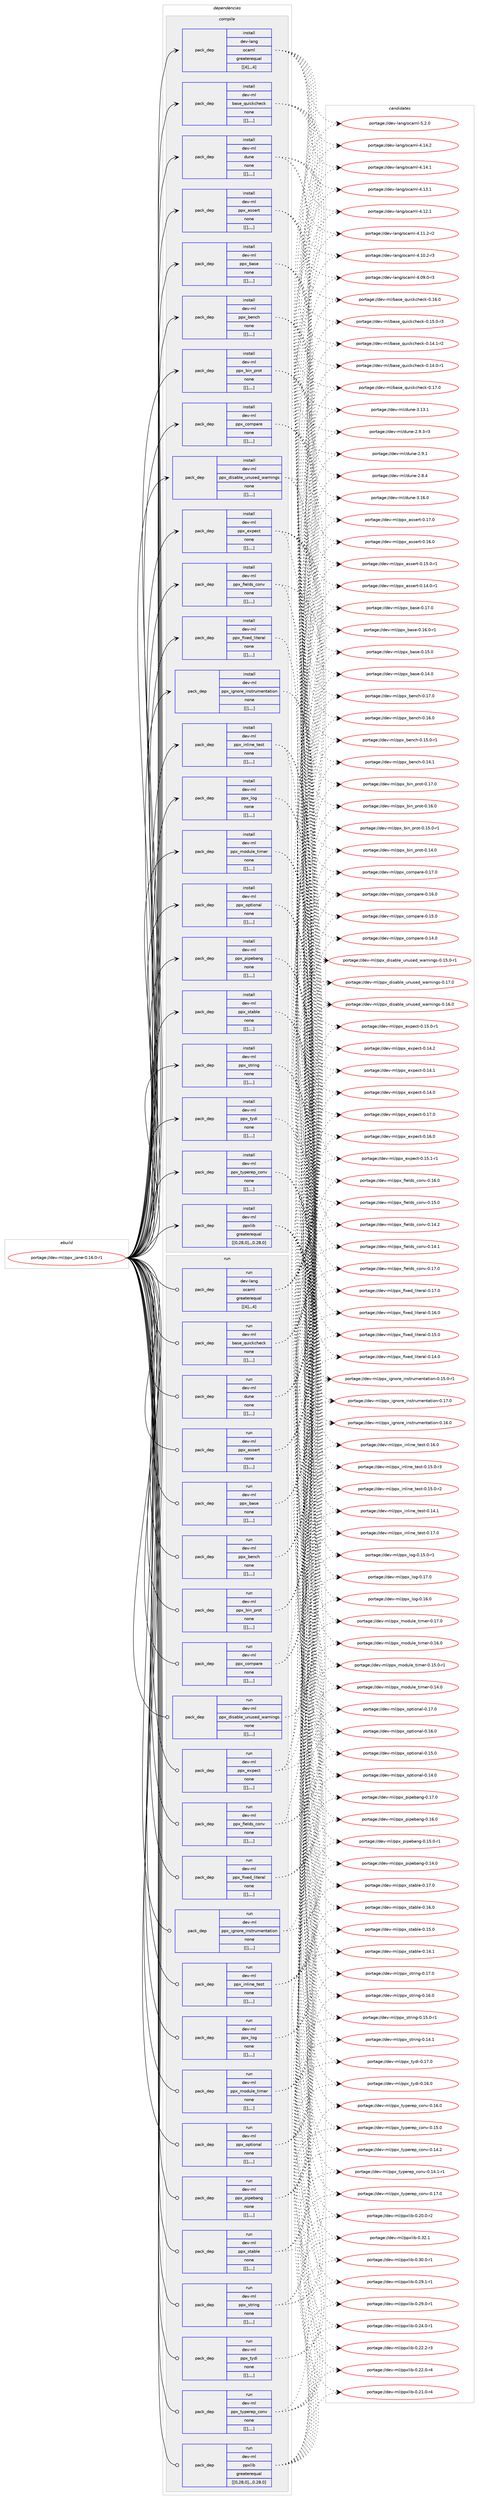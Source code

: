 digraph prolog {

# *************
# Graph options
# *************

newrank=true;
concentrate=true;
compound=true;
graph [rankdir=LR,fontname=Helvetica,fontsize=10,ranksep=1.5];#, ranksep=2.5, nodesep=0.2];
edge  [arrowhead=vee];
node  [fontname=Helvetica,fontsize=10];

# **********
# The ebuild
# **********

subgraph cluster_leftcol {
color=gray;
label=<<i>ebuild</i>>;
id [label="portage://dev-ml/ppx_jane-0.16.0-r1", color=red, width=4, href="../dev-ml/ppx_jane-0.16.0-r1.svg"];
}

# ****************
# The dependencies
# ****************

subgraph cluster_midcol {
color=gray;
label=<<i>dependencies</i>>;
subgraph cluster_compile {
fillcolor="#eeeeee";
style=filled;
label=<<i>compile</i>>;
subgraph pack92558 {
dependency124017 [label=<<TABLE BORDER="0" CELLBORDER="1" CELLSPACING="0" CELLPADDING="4" WIDTH="220"><TR><TD ROWSPAN="6" CELLPADDING="30">pack_dep</TD></TR><TR><TD WIDTH="110">install</TD></TR><TR><TD>dev-lang</TD></TR><TR><TD>ocaml</TD></TR><TR><TD>greaterequal</TD></TR><TR><TD>[[4],,,4]</TD></TR></TABLE>>, shape=none, color=blue];
}
id:e -> dependency124017:w [weight=20,style="solid",arrowhead="vee"];
subgraph pack92559 {
dependency124018 [label=<<TABLE BORDER="0" CELLBORDER="1" CELLSPACING="0" CELLPADDING="4" WIDTH="220"><TR><TD ROWSPAN="6" CELLPADDING="30">pack_dep</TD></TR><TR><TD WIDTH="110">install</TD></TR><TR><TD>dev-ml</TD></TR><TR><TD>base_quickcheck</TD></TR><TR><TD>none</TD></TR><TR><TD>[[],,,,]</TD></TR></TABLE>>, shape=none, color=blue];
}
id:e -> dependency124018:w [weight=20,style="solid",arrowhead="vee"];
subgraph pack92560 {
dependency124019 [label=<<TABLE BORDER="0" CELLBORDER="1" CELLSPACING="0" CELLPADDING="4" WIDTH="220"><TR><TD ROWSPAN="6" CELLPADDING="30">pack_dep</TD></TR><TR><TD WIDTH="110">install</TD></TR><TR><TD>dev-ml</TD></TR><TR><TD>dune</TD></TR><TR><TD>none</TD></TR><TR><TD>[[],,,,]</TD></TR></TABLE>>, shape=none, color=blue];
}
id:e -> dependency124019:w [weight=20,style="solid",arrowhead="vee"];
subgraph pack92561 {
dependency124020 [label=<<TABLE BORDER="0" CELLBORDER="1" CELLSPACING="0" CELLPADDING="4" WIDTH="220"><TR><TD ROWSPAN="6" CELLPADDING="30">pack_dep</TD></TR><TR><TD WIDTH="110">install</TD></TR><TR><TD>dev-ml</TD></TR><TR><TD>ppx_assert</TD></TR><TR><TD>none</TD></TR><TR><TD>[[],,,,]</TD></TR></TABLE>>, shape=none, color=blue];
}
id:e -> dependency124020:w [weight=20,style="solid",arrowhead="vee"];
subgraph pack92562 {
dependency124021 [label=<<TABLE BORDER="0" CELLBORDER="1" CELLSPACING="0" CELLPADDING="4" WIDTH="220"><TR><TD ROWSPAN="6" CELLPADDING="30">pack_dep</TD></TR><TR><TD WIDTH="110">install</TD></TR><TR><TD>dev-ml</TD></TR><TR><TD>ppx_base</TD></TR><TR><TD>none</TD></TR><TR><TD>[[],,,,]</TD></TR></TABLE>>, shape=none, color=blue];
}
id:e -> dependency124021:w [weight=20,style="solid",arrowhead="vee"];
subgraph pack92563 {
dependency124022 [label=<<TABLE BORDER="0" CELLBORDER="1" CELLSPACING="0" CELLPADDING="4" WIDTH="220"><TR><TD ROWSPAN="6" CELLPADDING="30">pack_dep</TD></TR><TR><TD WIDTH="110">install</TD></TR><TR><TD>dev-ml</TD></TR><TR><TD>ppx_bench</TD></TR><TR><TD>none</TD></TR><TR><TD>[[],,,,]</TD></TR></TABLE>>, shape=none, color=blue];
}
id:e -> dependency124022:w [weight=20,style="solid",arrowhead="vee"];
subgraph pack92564 {
dependency124023 [label=<<TABLE BORDER="0" CELLBORDER="1" CELLSPACING="0" CELLPADDING="4" WIDTH="220"><TR><TD ROWSPAN="6" CELLPADDING="30">pack_dep</TD></TR><TR><TD WIDTH="110">install</TD></TR><TR><TD>dev-ml</TD></TR><TR><TD>ppx_bin_prot</TD></TR><TR><TD>none</TD></TR><TR><TD>[[],,,,]</TD></TR></TABLE>>, shape=none, color=blue];
}
id:e -> dependency124023:w [weight=20,style="solid",arrowhead="vee"];
subgraph pack92565 {
dependency124024 [label=<<TABLE BORDER="0" CELLBORDER="1" CELLSPACING="0" CELLPADDING="4" WIDTH="220"><TR><TD ROWSPAN="6" CELLPADDING="30">pack_dep</TD></TR><TR><TD WIDTH="110">install</TD></TR><TR><TD>dev-ml</TD></TR><TR><TD>ppx_compare</TD></TR><TR><TD>none</TD></TR><TR><TD>[[],,,,]</TD></TR></TABLE>>, shape=none, color=blue];
}
id:e -> dependency124024:w [weight=20,style="solid",arrowhead="vee"];
subgraph pack92566 {
dependency124025 [label=<<TABLE BORDER="0" CELLBORDER="1" CELLSPACING="0" CELLPADDING="4" WIDTH="220"><TR><TD ROWSPAN="6" CELLPADDING="30">pack_dep</TD></TR><TR><TD WIDTH="110">install</TD></TR><TR><TD>dev-ml</TD></TR><TR><TD>ppx_disable_unused_warnings</TD></TR><TR><TD>none</TD></TR><TR><TD>[[],,,,]</TD></TR></TABLE>>, shape=none, color=blue];
}
id:e -> dependency124025:w [weight=20,style="solid",arrowhead="vee"];
subgraph pack92567 {
dependency124026 [label=<<TABLE BORDER="0" CELLBORDER="1" CELLSPACING="0" CELLPADDING="4" WIDTH="220"><TR><TD ROWSPAN="6" CELLPADDING="30">pack_dep</TD></TR><TR><TD WIDTH="110">install</TD></TR><TR><TD>dev-ml</TD></TR><TR><TD>ppx_expect</TD></TR><TR><TD>none</TD></TR><TR><TD>[[],,,,]</TD></TR></TABLE>>, shape=none, color=blue];
}
id:e -> dependency124026:w [weight=20,style="solid",arrowhead="vee"];
subgraph pack92568 {
dependency124027 [label=<<TABLE BORDER="0" CELLBORDER="1" CELLSPACING="0" CELLPADDING="4" WIDTH="220"><TR><TD ROWSPAN="6" CELLPADDING="30">pack_dep</TD></TR><TR><TD WIDTH="110">install</TD></TR><TR><TD>dev-ml</TD></TR><TR><TD>ppx_fields_conv</TD></TR><TR><TD>none</TD></TR><TR><TD>[[],,,,]</TD></TR></TABLE>>, shape=none, color=blue];
}
id:e -> dependency124027:w [weight=20,style="solid",arrowhead="vee"];
subgraph pack92569 {
dependency124028 [label=<<TABLE BORDER="0" CELLBORDER="1" CELLSPACING="0" CELLPADDING="4" WIDTH="220"><TR><TD ROWSPAN="6" CELLPADDING="30">pack_dep</TD></TR><TR><TD WIDTH="110">install</TD></TR><TR><TD>dev-ml</TD></TR><TR><TD>ppx_fixed_literal</TD></TR><TR><TD>none</TD></TR><TR><TD>[[],,,,]</TD></TR></TABLE>>, shape=none, color=blue];
}
id:e -> dependency124028:w [weight=20,style="solid",arrowhead="vee"];
subgraph pack92570 {
dependency124029 [label=<<TABLE BORDER="0" CELLBORDER="1" CELLSPACING="0" CELLPADDING="4" WIDTH="220"><TR><TD ROWSPAN="6" CELLPADDING="30">pack_dep</TD></TR><TR><TD WIDTH="110">install</TD></TR><TR><TD>dev-ml</TD></TR><TR><TD>ppx_ignore_instrumentation</TD></TR><TR><TD>none</TD></TR><TR><TD>[[],,,,]</TD></TR></TABLE>>, shape=none, color=blue];
}
id:e -> dependency124029:w [weight=20,style="solid",arrowhead="vee"];
subgraph pack92571 {
dependency124030 [label=<<TABLE BORDER="0" CELLBORDER="1" CELLSPACING="0" CELLPADDING="4" WIDTH="220"><TR><TD ROWSPAN="6" CELLPADDING="30">pack_dep</TD></TR><TR><TD WIDTH="110">install</TD></TR><TR><TD>dev-ml</TD></TR><TR><TD>ppx_inline_test</TD></TR><TR><TD>none</TD></TR><TR><TD>[[],,,,]</TD></TR></TABLE>>, shape=none, color=blue];
}
id:e -> dependency124030:w [weight=20,style="solid",arrowhead="vee"];
subgraph pack92572 {
dependency124031 [label=<<TABLE BORDER="0" CELLBORDER="1" CELLSPACING="0" CELLPADDING="4" WIDTH="220"><TR><TD ROWSPAN="6" CELLPADDING="30">pack_dep</TD></TR><TR><TD WIDTH="110">install</TD></TR><TR><TD>dev-ml</TD></TR><TR><TD>ppx_log</TD></TR><TR><TD>none</TD></TR><TR><TD>[[],,,,]</TD></TR></TABLE>>, shape=none, color=blue];
}
id:e -> dependency124031:w [weight=20,style="solid",arrowhead="vee"];
subgraph pack92573 {
dependency124032 [label=<<TABLE BORDER="0" CELLBORDER="1" CELLSPACING="0" CELLPADDING="4" WIDTH="220"><TR><TD ROWSPAN="6" CELLPADDING="30">pack_dep</TD></TR><TR><TD WIDTH="110">install</TD></TR><TR><TD>dev-ml</TD></TR><TR><TD>ppx_module_timer</TD></TR><TR><TD>none</TD></TR><TR><TD>[[],,,,]</TD></TR></TABLE>>, shape=none, color=blue];
}
id:e -> dependency124032:w [weight=20,style="solid",arrowhead="vee"];
subgraph pack92574 {
dependency124033 [label=<<TABLE BORDER="0" CELLBORDER="1" CELLSPACING="0" CELLPADDING="4" WIDTH="220"><TR><TD ROWSPAN="6" CELLPADDING="30">pack_dep</TD></TR><TR><TD WIDTH="110">install</TD></TR><TR><TD>dev-ml</TD></TR><TR><TD>ppx_optional</TD></TR><TR><TD>none</TD></TR><TR><TD>[[],,,,]</TD></TR></TABLE>>, shape=none, color=blue];
}
id:e -> dependency124033:w [weight=20,style="solid",arrowhead="vee"];
subgraph pack92575 {
dependency124034 [label=<<TABLE BORDER="0" CELLBORDER="1" CELLSPACING="0" CELLPADDING="4" WIDTH="220"><TR><TD ROWSPAN="6" CELLPADDING="30">pack_dep</TD></TR><TR><TD WIDTH="110">install</TD></TR><TR><TD>dev-ml</TD></TR><TR><TD>ppx_pipebang</TD></TR><TR><TD>none</TD></TR><TR><TD>[[],,,,]</TD></TR></TABLE>>, shape=none, color=blue];
}
id:e -> dependency124034:w [weight=20,style="solid",arrowhead="vee"];
subgraph pack92576 {
dependency124035 [label=<<TABLE BORDER="0" CELLBORDER="1" CELLSPACING="0" CELLPADDING="4" WIDTH="220"><TR><TD ROWSPAN="6" CELLPADDING="30">pack_dep</TD></TR><TR><TD WIDTH="110">install</TD></TR><TR><TD>dev-ml</TD></TR><TR><TD>ppx_stable</TD></TR><TR><TD>none</TD></TR><TR><TD>[[],,,,]</TD></TR></TABLE>>, shape=none, color=blue];
}
id:e -> dependency124035:w [weight=20,style="solid",arrowhead="vee"];
subgraph pack92577 {
dependency124036 [label=<<TABLE BORDER="0" CELLBORDER="1" CELLSPACING="0" CELLPADDING="4" WIDTH="220"><TR><TD ROWSPAN="6" CELLPADDING="30">pack_dep</TD></TR><TR><TD WIDTH="110">install</TD></TR><TR><TD>dev-ml</TD></TR><TR><TD>ppx_string</TD></TR><TR><TD>none</TD></TR><TR><TD>[[],,,,]</TD></TR></TABLE>>, shape=none, color=blue];
}
id:e -> dependency124036:w [weight=20,style="solid",arrowhead="vee"];
subgraph pack92578 {
dependency124037 [label=<<TABLE BORDER="0" CELLBORDER="1" CELLSPACING="0" CELLPADDING="4" WIDTH="220"><TR><TD ROWSPAN="6" CELLPADDING="30">pack_dep</TD></TR><TR><TD WIDTH="110">install</TD></TR><TR><TD>dev-ml</TD></TR><TR><TD>ppx_tydi</TD></TR><TR><TD>none</TD></TR><TR><TD>[[],,,,]</TD></TR></TABLE>>, shape=none, color=blue];
}
id:e -> dependency124037:w [weight=20,style="solid",arrowhead="vee"];
subgraph pack92579 {
dependency124038 [label=<<TABLE BORDER="0" CELLBORDER="1" CELLSPACING="0" CELLPADDING="4" WIDTH="220"><TR><TD ROWSPAN="6" CELLPADDING="30">pack_dep</TD></TR><TR><TD WIDTH="110">install</TD></TR><TR><TD>dev-ml</TD></TR><TR><TD>ppx_typerep_conv</TD></TR><TR><TD>none</TD></TR><TR><TD>[[],,,,]</TD></TR></TABLE>>, shape=none, color=blue];
}
id:e -> dependency124038:w [weight=20,style="solid",arrowhead="vee"];
subgraph pack92580 {
dependency124039 [label=<<TABLE BORDER="0" CELLBORDER="1" CELLSPACING="0" CELLPADDING="4" WIDTH="220"><TR><TD ROWSPAN="6" CELLPADDING="30">pack_dep</TD></TR><TR><TD WIDTH="110">install</TD></TR><TR><TD>dev-ml</TD></TR><TR><TD>ppxlib</TD></TR><TR><TD>greaterequal</TD></TR><TR><TD>[[0,28,0],,,0.28.0]</TD></TR></TABLE>>, shape=none, color=blue];
}
id:e -> dependency124039:w [weight=20,style="solid",arrowhead="vee"];
}
subgraph cluster_compileandrun {
fillcolor="#eeeeee";
style=filled;
label=<<i>compile and run</i>>;
}
subgraph cluster_run {
fillcolor="#eeeeee";
style=filled;
label=<<i>run</i>>;
subgraph pack92581 {
dependency124040 [label=<<TABLE BORDER="0" CELLBORDER="1" CELLSPACING="0" CELLPADDING="4" WIDTH="220"><TR><TD ROWSPAN="6" CELLPADDING="30">pack_dep</TD></TR><TR><TD WIDTH="110">run</TD></TR><TR><TD>dev-lang</TD></TR><TR><TD>ocaml</TD></TR><TR><TD>greaterequal</TD></TR><TR><TD>[[4],,,4]</TD></TR></TABLE>>, shape=none, color=blue];
}
id:e -> dependency124040:w [weight=20,style="solid",arrowhead="odot"];
subgraph pack92582 {
dependency124041 [label=<<TABLE BORDER="0" CELLBORDER="1" CELLSPACING="0" CELLPADDING="4" WIDTH="220"><TR><TD ROWSPAN="6" CELLPADDING="30">pack_dep</TD></TR><TR><TD WIDTH="110">run</TD></TR><TR><TD>dev-ml</TD></TR><TR><TD>base_quickcheck</TD></TR><TR><TD>none</TD></TR><TR><TD>[[],,,,]</TD></TR></TABLE>>, shape=none, color=blue];
}
id:e -> dependency124041:w [weight=20,style="solid",arrowhead="odot"];
subgraph pack92583 {
dependency124042 [label=<<TABLE BORDER="0" CELLBORDER="1" CELLSPACING="0" CELLPADDING="4" WIDTH="220"><TR><TD ROWSPAN="6" CELLPADDING="30">pack_dep</TD></TR><TR><TD WIDTH="110">run</TD></TR><TR><TD>dev-ml</TD></TR><TR><TD>dune</TD></TR><TR><TD>none</TD></TR><TR><TD>[[],,,,]</TD></TR></TABLE>>, shape=none, color=blue];
}
id:e -> dependency124042:w [weight=20,style="solid",arrowhead="odot"];
subgraph pack92584 {
dependency124043 [label=<<TABLE BORDER="0" CELLBORDER="1" CELLSPACING="0" CELLPADDING="4" WIDTH="220"><TR><TD ROWSPAN="6" CELLPADDING="30">pack_dep</TD></TR><TR><TD WIDTH="110">run</TD></TR><TR><TD>dev-ml</TD></TR><TR><TD>ppx_assert</TD></TR><TR><TD>none</TD></TR><TR><TD>[[],,,,]</TD></TR></TABLE>>, shape=none, color=blue];
}
id:e -> dependency124043:w [weight=20,style="solid",arrowhead="odot"];
subgraph pack92585 {
dependency124044 [label=<<TABLE BORDER="0" CELLBORDER="1" CELLSPACING="0" CELLPADDING="4" WIDTH="220"><TR><TD ROWSPAN="6" CELLPADDING="30">pack_dep</TD></TR><TR><TD WIDTH="110">run</TD></TR><TR><TD>dev-ml</TD></TR><TR><TD>ppx_base</TD></TR><TR><TD>none</TD></TR><TR><TD>[[],,,,]</TD></TR></TABLE>>, shape=none, color=blue];
}
id:e -> dependency124044:w [weight=20,style="solid",arrowhead="odot"];
subgraph pack92586 {
dependency124045 [label=<<TABLE BORDER="0" CELLBORDER="1" CELLSPACING="0" CELLPADDING="4" WIDTH="220"><TR><TD ROWSPAN="6" CELLPADDING="30">pack_dep</TD></TR><TR><TD WIDTH="110">run</TD></TR><TR><TD>dev-ml</TD></TR><TR><TD>ppx_bench</TD></TR><TR><TD>none</TD></TR><TR><TD>[[],,,,]</TD></TR></TABLE>>, shape=none, color=blue];
}
id:e -> dependency124045:w [weight=20,style="solid",arrowhead="odot"];
subgraph pack92587 {
dependency124046 [label=<<TABLE BORDER="0" CELLBORDER="1" CELLSPACING="0" CELLPADDING="4" WIDTH="220"><TR><TD ROWSPAN="6" CELLPADDING="30">pack_dep</TD></TR><TR><TD WIDTH="110">run</TD></TR><TR><TD>dev-ml</TD></TR><TR><TD>ppx_bin_prot</TD></TR><TR><TD>none</TD></TR><TR><TD>[[],,,,]</TD></TR></TABLE>>, shape=none, color=blue];
}
id:e -> dependency124046:w [weight=20,style="solid",arrowhead="odot"];
subgraph pack92588 {
dependency124047 [label=<<TABLE BORDER="0" CELLBORDER="1" CELLSPACING="0" CELLPADDING="4" WIDTH="220"><TR><TD ROWSPAN="6" CELLPADDING="30">pack_dep</TD></TR><TR><TD WIDTH="110">run</TD></TR><TR><TD>dev-ml</TD></TR><TR><TD>ppx_compare</TD></TR><TR><TD>none</TD></TR><TR><TD>[[],,,,]</TD></TR></TABLE>>, shape=none, color=blue];
}
id:e -> dependency124047:w [weight=20,style="solid",arrowhead="odot"];
subgraph pack92589 {
dependency124048 [label=<<TABLE BORDER="0" CELLBORDER="1" CELLSPACING="0" CELLPADDING="4" WIDTH="220"><TR><TD ROWSPAN="6" CELLPADDING="30">pack_dep</TD></TR><TR><TD WIDTH="110">run</TD></TR><TR><TD>dev-ml</TD></TR><TR><TD>ppx_disable_unused_warnings</TD></TR><TR><TD>none</TD></TR><TR><TD>[[],,,,]</TD></TR></TABLE>>, shape=none, color=blue];
}
id:e -> dependency124048:w [weight=20,style="solid",arrowhead="odot"];
subgraph pack92590 {
dependency124049 [label=<<TABLE BORDER="0" CELLBORDER="1" CELLSPACING="0" CELLPADDING="4" WIDTH="220"><TR><TD ROWSPAN="6" CELLPADDING="30">pack_dep</TD></TR><TR><TD WIDTH="110">run</TD></TR><TR><TD>dev-ml</TD></TR><TR><TD>ppx_expect</TD></TR><TR><TD>none</TD></TR><TR><TD>[[],,,,]</TD></TR></TABLE>>, shape=none, color=blue];
}
id:e -> dependency124049:w [weight=20,style="solid",arrowhead="odot"];
subgraph pack92591 {
dependency124050 [label=<<TABLE BORDER="0" CELLBORDER="1" CELLSPACING="0" CELLPADDING="4" WIDTH="220"><TR><TD ROWSPAN="6" CELLPADDING="30">pack_dep</TD></TR><TR><TD WIDTH="110">run</TD></TR><TR><TD>dev-ml</TD></TR><TR><TD>ppx_fields_conv</TD></TR><TR><TD>none</TD></TR><TR><TD>[[],,,,]</TD></TR></TABLE>>, shape=none, color=blue];
}
id:e -> dependency124050:w [weight=20,style="solid",arrowhead="odot"];
subgraph pack92592 {
dependency124051 [label=<<TABLE BORDER="0" CELLBORDER="1" CELLSPACING="0" CELLPADDING="4" WIDTH="220"><TR><TD ROWSPAN="6" CELLPADDING="30">pack_dep</TD></TR><TR><TD WIDTH="110">run</TD></TR><TR><TD>dev-ml</TD></TR><TR><TD>ppx_fixed_literal</TD></TR><TR><TD>none</TD></TR><TR><TD>[[],,,,]</TD></TR></TABLE>>, shape=none, color=blue];
}
id:e -> dependency124051:w [weight=20,style="solid",arrowhead="odot"];
subgraph pack92593 {
dependency124052 [label=<<TABLE BORDER="0" CELLBORDER="1" CELLSPACING="0" CELLPADDING="4" WIDTH="220"><TR><TD ROWSPAN="6" CELLPADDING="30">pack_dep</TD></TR><TR><TD WIDTH="110">run</TD></TR><TR><TD>dev-ml</TD></TR><TR><TD>ppx_ignore_instrumentation</TD></TR><TR><TD>none</TD></TR><TR><TD>[[],,,,]</TD></TR></TABLE>>, shape=none, color=blue];
}
id:e -> dependency124052:w [weight=20,style="solid",arrowhead="odot"];
subgraph pack92594 {
dependency124053 [label=<<TABLE BORDER="0" CELLBORDER="1" CELLSPACING="0" CELLPADDING="4" WIDTH="220"><TR><TD ROWSPAN="6" CELLPADDING="30">pack_dep</TD></TR><TR><TD WIDTH="110">run</TD></TR><TR><TD>dev-ml</TD></TR><TR><TD>ppx_inline_test</TD></TR><TR><TD>none</TD></TR><TR><TD>[[],,,,]</TD></TR></TABLE>>, shape=none, color=blue];
}
id:e -> dependency124053:w [weight=20,style="solid",arrowhead="odot"];
subgraph pack92595 {
dependency124054 [label=<<TABLE BORDER="0" CELLBORDER="1" CELLSPACING="0" CELLPADDING="4" WIDTH="220"><TR><TD ROWSPAN="6" CELLPADDING="30">pack_dep</TD></TR><TR><TD WIDTH="110">run</TD></TR><TR><TD>dev-ml</TD></TR><TR><TD>ppx_log</TD></TR><TR><TD>none</TD></TR><TR><TD>[[],,,,]</TD></TR></TABLE>>, shape=none, color=blue];
}
id:e -> dependency124054:w [weight=20,style="solid",arrowhead="odot"];
subgraph pack92596 {
dependency124055 [label=<<TABLE BORDER="0" CELLBORDER="1" CELLSPACING="0" CELLPADDING="4" WIDTH="220"><TR><TD ROWSPAN="6" CELLPADDING="30">pack_dep</TD></TR><TR><TD WIDTH="110">run</TD></TR><TR><TD>dev-ml</TD></TR><TR><TD>ppx_module_timer</TD></TR><TR><TD>none</TD></TR><TR><TD>[[],,,,]</TD></TR></TABLE>>, shape=none, color=blue];
}
id:e -> dependency124055:w [weight=20,style="solid",arrowhead="odot"];
subgraph pack92597 {
dependency124056 [label=<<TABLE BORDER="0" CELLBORDER="1" CELLSPACING="0" CELLPADDING="4" WIDTH="220"><TR><TD ROWSPAN="6" CELLPADDING="30">pack_dep</TD></TR><TR><TD WIDTH="110">run</TD></TR><TR><TD>dev-ml</TD></TR><TR><TD>ppx_optional</TD></TR><TR><TD>none</TD></TR><TR><TD>[[],,,,]</TD></TR></TABLE>>, shape=none, color=blue];
}
id:e -> dependency124056:w [weight=20,style="solid",arrowhead="odot"];
subgraph pack92598 {
dependency124057 [label=<<TABLE BORDER="0" CELLBORDER="1" CELLSPACING="0" CELLPADDING="4" WIDTH="220"><TR><TD ROWSPAN="6" CELLPADDING="30">pack_dep</TD></TR><TR><TD WIDTH="110">run</TD></TR><TR><TD>dev-ml</TD></TR><TR><TD>ppx_pipebang</TD></TR><TR><TD>none</TD></TR><TR><TD>[[],,,,]</TD></TR></TABLE>>, shape=none, color=blue];
}
id:e -> dependency124057:w [weight=20,style="solid",arrowhead="odot"];
subgraph pack92599 {
dependency124058 [label=<<TABLE BORDER="0" CELLBORDER="1" CELLSPACING="0" CELLPADDING="4" WIDTH="220"><TR><TD ROWSPAN="6" CELLPADDING="30">pack_dep</TD></TR><TR><TD WIDTH="110">run</TD></TR><TR><TD>dev-ml</TD></TR><TR><TD>ppx_stable</TD></TR><TR><TD>none</TD></TR><TR><TD>[[],,,,]</TD></TR></TABLE>>, shape=none, color=blue];
}
id:e -> dependency124058:w [weight=20,style="solid",arrowhead="odot"];
subgraph pack92600 {
dependency124059 [label=<<TABLE BORDER="0" CELLBORDER="1" CELLSPACING="0" CELLPADDING="4" WIDTH="220"><TR><TD ROWSPAN="6" CELLPADDING="30">pack_dep</TD></TR><TR><TD WIDTH="110">run</TD></TR><TR><TD>dev-ml</TD></TR><TR><TD>ppx_string</TD></TR><TR><TD>none</TD></TR><TR><TD>[[],,,,]</TD></TR></TABLE>>, shape=none, color=blue];
}
id:e -> dependency124059:w [weight=20,style="solid",arrowhead="odot"];
subgraph pack92601 {
dependency124060 [label=<<TABLE BORDER="0" CELLBORDER="1" CELLSPACING="0" CELLPADDING="4" WIDTH="220"><TR><TD ROWSPAN="6" CELLPADDING="30">pack_dep</TD></TR><TR><TD WIDTH="110">run</TD></TR><TR><TD>dev-ml</TD></TR><TR><TD>ppx_tydi</TD></TR><TR><TD>none</TD></TR><TR><TD>[[],,,,]</TD></TR></TABLE>>, shape=none, color=blue];
}
id:e -> dependency124060:w [weight=20,style="solid",arrowhead="odot"];
subgraph pack92602 {
dependency124061 [label=<<TABLE BORDER="0" CELLBORDER="1" CELLSPACING="0" CELLPADDING="4" WIDTH="220"><TR><TD ROWSPAN="6" CELLPADDING="30">pack_dep</TD></TR><TR><TD WIDTH="110">run</TD></TR><TR><TD>dev-ml</TD></TR><TR><TD>ppx_typerep_conv</TD></TR><TR><TD>none</TD></TR><TR><TD>[[],,,,]</TD></TR></TABLE>>, shape=none, color=blue];
}
id:e -> dependency124061:w [weight=20,style="solid",arrowhead="odot"];
subgraph pack92603 {
dependency124062 [label=<<TABLE BORDER="0" CELLBORDER="1" CELLSPACING="0" CELLPADDING="4" WIDTH="220"><TR><TD ROWSPAN="6" CELLPADDING="30">pack_dep</TD></TR><TR><TD WIDTH="110">run</TD></TR><TR><TD>dev-ml</TD></TR><TR><TD>ppxlib</TD></TR><TR><TD>greaterequal</TD></TR><TR><TD>[[0,28,0],,,0.28.0]</TD></TR></TABLE>>, shape=none, color=blue];
}
id:e -> dependency124062:w [weight=20,style="solid",arrowhead="odot"];
}
}

# **************
# The candidates
# **************

subgraph cluster_choices {
rank=same;
color=gray;
label=<<i>candidates</i>>;

subgraph choice92558 {
color=black;
nodesep=1;
choice1001011184510897110103471119997109108455346504648 [label="portage://dev-lang/ocaml-5.2.0", color=red, width=4,href="../dev-lang/ocaml-5.2.0.svg"];
choice100101118451089711010347111999710910845524649524650 [label="portage://dev-lang/ocaml-4.14.2", color=red, width=4,href="../dev-lang/ocaml-4.14.2.svg"];
choice100101118451089711010347111999710910845524649524649 [label="portage://dev-lang/ocaml-4.14.1", color=red, width=4,href="../dev-lang/ocaml-4.14.1.svg"];
choice100101118451089711010347111999710910845524649514649 [label="portage://dev-lang/ocaml-4.13.1", color=red, width=4,href="../dev-lang/ocaml-4.13.1.svg"];
choice100101118451089711010347111999710910845524649504649 [label="portage://dev-lang/ocaml-4.12.1", color=red, width=4,href="../dev-lang/ocaml-4.12.1.svg"];
choice1001011184510897110103471119997109108455246494946504511450 [label="portage://dev-lang/ocaml-4.11.2-r2", color=red, width=4,href="../dev-lang/ocaml-4.11.2-r2.svg"];
choice1001011184510897110103471119997109108455246494846504511451 [label="portage://dev-lang/ocaml-4.10.2-r3", color=red, width=4,href="../dev-lang/ocaml-4.10.2-r3.svg"];
choice1001011184510897110103471119997109108455246485746484511451 [label="portage://dev-lang/ocaml-4.09.0-r3", color=red, width=4,href="../dev-lang/ocaml-4.09.0-r3.svg"];
dependency124017:e -> choice1001011184510897110103471119997109108455346504648:w [style=dotted,weight="100"];
dependency124017:e -> choice100101118451089711010347111999710910845524649524650:w [style=dotted,weight="100"];
dependency124017:e -> choice100101118451089711010347111999710910845524649524649:w [style=dotted,weight="100"];
dependency124017:e -> choice100101118451089711010347111999710910845524649514649:w [style=dotted,weight="100"];
dependency124017:e -> choice100101118451089711010347111999710910845524649504649:w [style=dotted,weight="100"];
dependency124017:e -> choice1001011184510897110103471119997109108455246494946504511450:w [style=dotted,weight="100"];
dependency124017:e -> choice1001011184510897110103471119997109108455246494846504511451:w [style=dotted,weight="100"];
dependency124017:e -> choice1001011184510897110103471119997109108455246485746484511451:w [style=dotted,weight="100"];
}
subgraph choice92559 {
color=black;
nodesep=1;
choice100101118451091084798971151019511311710599107991041019910745484649554648 [label="portage://dev-ml/base_quickcheck-0.17.0", color=red, width=4,href="../dev-ml/base_quickcheck-0.17.0.svg"];
choice100101118451091084798971151019511311710599107991041019910745484649544648 [label="portage://dev-ml/base_quickcheck-0.16.0", color=red, width=4,href="../dev-ml/base_quickcheck-0.16.0.svg"];
choice1001011184510910847989711510195113117105991079910410199107454846495346484511451 [label="portage://dev-ml/base_quickcheck-0.15.0-r3", color=red, width=4,href="../dev-ml/base_quickcheck-0.15.0-r3.svg"];
choice1001011184510910847989711510195113117105991079910410199107454846495246494511450 [label="portage://dev-ml/base_quickcheck-0.14.1-r2", color=red, width=4,href="../dev-ml/base_quickcheck-0.14.1-r2.svg"];
choice1001011184510910847989711510195113117105991079910410199107454846495246484511449 [label="portage://dev-ml/base_quickcheck-0.14.0-r1", color=red, width=4,href="../dev-ml/base_quickcheck-0.14.0-r1.svg"];
dependency124018:e -> choice100101118451091084798971151019511311710599107991041019910745484649554648:w [style=dotted,weight="100"];
dependency124018:e -> choice100101118451091084798971151019511311710599107991041019910745484649544648:w [style=dotted,weight="100"];
dependency124018:e -> choice1001011184510910847989711510195113117105991079910410199107454846495346484511451:w [style=dotted,weight="100"];
dependency124018:e -> choice1001011184510910847989711510195113117105991079910410199107454846495246494511450:w [style=dotted,weight="100"];
dependency124018:e -> choice1001011184510910847989711510195113117105991079910410199107454846495246484511449:w [style=dotted,weight="100"];
}
subgraph choice92560 {
color=black;
nodesep=1;
choice100101118451091084710011711010145514649544648 [label="portage://dev-ml/dune-3.16.0", color=red, width=4,href="../dev-ml/dune-3.16.0.svg"];
choice100101118451091084710011711010145514649514649 [label="portage://dev-ml/dune-3.13.1", color=red, width=4,href="../dev-ml/dune-3.13.1.svg"];
choice10010111845109108471001171101014550465746514511451 [label="portage://dev-ml/dune-2.9.3-r3", color=red, width=4,href="../dev-ml/dune-2.9.3-r3.svg"];
choice1001011184510910847100117110101455046574649 [label="portage://dev-ml/dune-2.9.1", color=red, width=4,href="../dev-ml/dune-2.9.1.svg"];
choice1001011184510910847100117110101455046564652 [label="portage://dev-ml/dune-2.8.4", color=red, width=4,href="../dev-ml/dune-2.8.4.svg"];
dependency124019:e -> choice100101118451091084710011711010145514649544648:w [style=dotted,weight="100"];
dependency124019:e -> choice100101118451091084710011711010145514649514649:w [style=dotted,weight="100"];
dependency124019:e -> choice10010111845109108471001171101014550465746514511451:w [style=dotted,weight="100"];
dependency124019:e -> choice1001011184510910847100117110101455046574649:w [style=dotted,weight="100"];
dependency124019:e -> choice1001011184510910847100117110101455046564652:w [style=dotted,weight="100"];
}
subgraph choice92561 {
color=black;
nodesep=1;
choice1001011184510910847112112120959711511510111411645484649554648 [label="portage://dev-ml/ppx_assert-0.17.0", color=red, width=4,href="../dev-ml/ppx_assert-0.17.0.svg"];
choice1001011184510910847112112120959711511510111411645484649544648 [label="portage://dev-ml/ppx_assert-0.16.0", color=red, width=4,href="../dev-ml/ppx_assert-0.16.0.svg"];
choice10010111845109108471121121209597115115101114116454846495346484511449 [label="portage://dev-ml/ppx_assert-0.15.0-r1", color=red, width=4,href="../dev-ml/ppx_assert-0.15.0-r1.svg"];
choice10010111845109108471121121209597115115101114116454846495246484511449 [label="portage://dev-ml/ppx_assert-0.14.0-r1", color=red, width=4,href="../dev-ml/ppx_assert-0.14.0-r1.svg"];
dependency124020:e -> choice1001011184510910847112112120959711511510111411645484649554648:w [style=dotted,weight="100"];
dependency124020:e -> choice1001011184510910847112112120959711511510111411645484649544648:w [style=dotted,weight="100"];
dependency124020:e -> choice10010111845109108471121121209597115115101114116454846495346484511449:w [style=dotted,weight="100"];
dependency124020:e -> choice10010111845109108471121121209597115115101114116454846495246484511449:w [style=dotted,weight="100"];
}
subgraph choice92562 {
color=black;
nodesep=1;
choice100101118451091084711211212095989711510145484649554648 [label="portage://dev-ml/ppx_base-0.17.0", color=red, width=4,href="../dev-ml/ppx_base-0.17.0.svg"];
choice1001011184510910847112112120959897115101454846495446484511449 [label="portage://dev-ml/ppx_base-0.16.0-r1", color=red, width=4,href="../dev-ml/ppx_base-0.16.0-r1.svg"];
choice100101118451091084711211212095989711510145484649534648 [label="portage://dev-ml/ppx_base-0.15.0", color=red, width=4,href="../dev-ml/ppx_base-0.15.0.svg"];
choice100101118451091084711211212095989711510145484649524648 [label="portage://dev-ml/ppx_base-0.14.0", color=red, width=4,href="../dev-ml/ppx_base-0.14.0.svg"];
dependency124021:e -> choice100101118451091084711211212095989711510145484649554648:w [style=dotted,weight="100"];
dependency124021:e -> choice1001011184510910847112112120959897115101454846495446484511449:w [style=dotted,weight="100"];
dependency124021:e -> choice100101118451091084711211212095989711510145484649534648:w [style=dotted,weight="100"];
dependency124021:e -> choice100101118451091084711211212095989711510145484649524648:w [style=dotted,weight="100"];
}
subgraph choice92563 {
color=black;
nodesep=1;
choice100101118451091084711211212095981011109910445484649554648 [label="portage://dev-ml/ppx_bench-0.17.0", color=red, width=4,href="../dev-ml/ppx_bench-0.17.0.svg"];
choice100101118451091084711211212095981011109910445484649544648 [label="portage://dev-ml/ppx_bench-0.16.0", color=red, width=4,href="../dev-ml/ppx_bench-0.16.0.svg"];
choice1001011184510910847112112120959810111099104454846495346484511449 [label="portage://dev-ml/ppx_bench-0.15.0-r1", color=red, width=4,href="../dev-ml/ppx_bench-0.15.0-r1.svg"];
choice100101118451091084711211212095981011109910445484649524649 [label="portage://dev-ml/ppx_bench-0.14.1", color=red, width=4,href="../dev-ml/ppx_bench-0.14.1.svg"];
dependency124022:e -> choice100101118451091084711211212095981011109910445484649554648:w [style=dotted,weight="100"];
dependency124022:e -> choice100101118451091084711211212095981011109910445484649544648:w [style=dotted,weight="100"];
dependency124022:e -> choice1001011184510910847112112120959810111099104454846495346484511449:w [style=dotted,weight="100"];
dependency124022:e -> choice100101118451091084711211212095981011109910445484649524649:w [style=dotted,weight="100"];
}
subgraph choice92564 {
color=black;
nodesep=1;
choice100101118451091084711211212095981051109511211411111645484649554648 [label="portage://dev-ml/ppx_bin_prot-0.17.0", color=red, width=4,href="../dev-ml/ppx_bin_prot-0.17.0.svg"];
choice100101118451091084711211212095981051109511211411111645484649544648 [label="portage://dev-ml/ppx_bin_prot-0.16.0", color=red, width=4,href="../dev-ml/ppx_bin_prot-0.16.0.svg"];
choice1001011184510910847112112120959810511095112114111116454846495346484511449 [label="portage://dev-ml/ppx_bin_prot-0.15.0-r1", color=red, width=4,href="../dev-ml/ppx_bin_prot-0.15.0-r1.svg"];
choice100101118451091084711211212095981051109511211411111645484649524648 [label="portage://dev-ml/ppx_bin_prot-0.14.0", color=red, width=4,href="../dev-ml/ppx_bin_prot-0.14.0.svg"];
dependency124023:e -> choice100101118451091084711211212095981051109511211411111645484649554648:w [style=dotted,weight="100"];
dependency124023:e -> choice100101118451091084711211212095981051109511211411111645484649544648:w [style=dotted,weight="100"];
dependency124023:e -> choice1001011184510910847112112120959810511095112114111116454846495346484511449:w [style=dotted,weight="100"];
dependency124023:e -> choice100101118451091084711211212095981051109511211411111645484649524648:w [style=dotted,weight="100"];
}
subgraph choice92565 {
color=black;
nodesep=1;
choice100101118451091084711211212095991111091129711410145484649554648 [label="portage://dev-ml/ppx_compare-0.17.0", color=red, width=4,href="../dev-ml/ppx_compare-0.17.0.svg"];
choice100101118451091084711211212095991111091129711410145484649544648 [label="portage://dev-ml/ppx_compare-0.16.0", color=red, width=4,href="../dev-ml/ppx_compare-0.16.0.svg"];
choice100101118451091084711211212095991111091129711410145484649534648 [label="portage://dev-ml/ppx_compare-0.15.0", color=red, width=4,href="../dev-ml/ppx_compare-0.15.0.svg"];
choice100101118451091084711211212095991111091129711410145484649524648 [label="portage://dev-ml/ppx_compare-0.14.0", color=red, width=4,href="../dev-ml/ppx_compare-0.14.0.svg"];
dependency124024:e -> choice100101118451091084711211212095991111091129711410145484649554648:w [style=dotted,weight="100"];
dependency124024:e -> choice100101118451091084711211212095991111091129711410145484649544648:w [style=dotted,weight="100"];
dependency124024:e -> choice100101118451091084711211212095991111091129711410145484649534648:w [style=dotted,weight="100"];
dependency124024:e -> choice100101118451091084711211212095991111091129711410145484649524648:w [style=dotted,weight="100"];
}
subgraph choice92566 {
color=black;
nodesep=1;
choice100101118451091084711211212095100105115979810810195117110117115101100951199711411010511010311545484649554648 [label="portage://dev-ml/ppx_disable_unused_warnings-0.17.0", color=red, width=4,href="../dev-ml/ppx_disable_unused_warnings-0.17.0.svg"];
choice100101118451091084711211212095100105115979810810195117110117115101100951199711411010511010311545484649544648 [label="portage://dev-ml/ppx_disable_unused_warnings-0.16.0", color=red, width=4,href="../dev-ml/ppx_disable_unused_warnings-0.16.0.svg"];
choice1001011184510910847112112120951001051159798108101951171101171151011009511997114110105110103115454846495346484511449 [label="portage://dev-ml/ppx_disable_unused_warnings-0.15.0-r1", color=red, width=4,href="../dev-ml/ppx_disable_unused_warnings-0.15.0-r1.svg"];
dependency124025:e -> choice100101118451091084711211212095100105115979810810195117110117115101100951199711411010511010311545484649554648:w [style=dotted,weight="100"];
dependency124025:e -> choice100101118451091084711211212095100105115979810810195117110117115101100951199711411010511010311545484649544648:w [style=dotted,weight="100"];
dependency124025:e -> choice1001011184510910847112112120951001051159798108101951171101171151011009511997114110105110103115454846495346484511449:w [style=dotted,weight="100"];
}
subgraph choice92567 {
color=black;
nodesep=1;
choice1001011184510910847112112120951011201121019911645484649554648 [label="portage://dev-ml/ppx_expect-0.17.0", color=red, width=4,href="../dev-ml/ppx_expect-0.17.0.svg"];
choice1001011184510910847112112120951011201121019911645484649544648 [label="portage://dev-ml/ppx_expect-0.16.0", color=red, width=4,href="../dev-ml/ppx_expect-0.16.0.svg"];
choice10010111845109108471121121209510112011210199116454846495346494511449 [label="portage://dev-ml/ppx_expect-0.15.1-r1", color=red, width=4,href="../dev-ml/ppx_expect-0.15.1-r1.svg"];
choice10010111845109108471121121209510112011210199116454846495346484511449 [label="portage://dev-ml/ppx_expect-0.15.0-r1", color=red, width=4,href="../dev-ml/ppx_expect-0.15.0-r1.svg"];
choice1001011184510910847112112120951011201121019911645484649524650 [label="portage://dev-ml/ppx_expect-0.14.2", color=red, width=4,href="../dev-ml/ppx_expect-0.14.2.svg"];
choice1001011184510910847112112120951011201121019911645484649524649 [label="portage://dev-ml/ppx_expect-0.14.1", color=red, width=4,href="../dev-ml/ppx_expect-0.14.1.svg"];
choice1001011184510910847112112120951011201121019911645484649524648 [label="portage://dev-ml/ppx_expect-0.14.0", color=red, width=4,href="../dev-ml/ppx_expect-0.14.0.svg"];
dependency124026:e -> choice1001011184510910847112112120951011201121019911645484649554648:w [style=dotted,weight="100"];
dependency124026:e -> choice1001011184510910847112112120951011201121019911645484649544648:w [style=dotted,weight="100"];
dependency124026:e -> choice10010111845109108471121121209510112011210199116454846495346494511449:w [style=dotted,weight="100"];
dependency124026:e -> choice10010111845109108471121121209510112011210199116454846495346484511449:w [style=dotted,weight="100"];
dependency124026:e -> choice1001011184510910847112112120951011201121019911645484649524650:w [style=dotted,weight="100"];
dependency124026:e -> choice1001011184510910847112112120951011201121019911645484649524649:w [style=dotted,weight="100"];
dependency124026:e -> choice1001011184510910847112112120951011201121019911645484649524648:w [style=dotted,weight="100"];
}
subgraph choice92568 {
color=black;
nodesep=1;
choice100101118451091084711211212095102105101108100115959911111011845484649554648 [label="portage://dev-ml/ppx_fields_conv-0.17.0", color=red, width=4,href="../dev-ml/ppx_fields_conv-0.17.0.svg"];
choice100101118451091084711211212095102105101108100115959911111011845484649544648 [label="portage://dev-ml/ppx_fields_conv-0.16.0", color=red, width=4,href="../dev-ml/ppx_fields_conv-0.16.0.svg"];
choice100101118451091084711211212095102105101108100115959911111011845484649534648 [label="portage://dev-ml/ppx_fields_conv-0.15.0", color=red, width=4,href="../dev-ml/ppx_fields_conv-0.15.0.svg"];
choice100101118451091084711211212095102105101108100115959911111011845484649524650 [label="portage://dev-ml/ppx_fields_conv-0.14.2", color=red, width=4,href="../dev-ml/ppx_fields_conv-0.14.2.svg"];
choice100101118451091084711211212095102105101108100115959911111011845484649524649 [label="portage://dev-ml/ppx_fields_conv-0.14.1", color=red, width=4,href="../dev-ml/ppx_fields_conv-0.14.1.svg"];
dependency124027:e -> choice100101118451091084711211212095102105101108100115959911111011845484649554648:w [style=dotted,weight="100"];
dependency124027:e -> choice100101118451091084711211212095102105101108100115959911111011845484649544648:w [style=dotted,weight="100"];
dependency124027:e -> choice100101118451091084711211212095102105101108100115959911111011845484649534648:w [style=dotted,weight="100"];
dependency124027:e -> choice100101118451091084711211212095102105101108100115959911111011845484649524650:w [style=dotted,weight="100"];
dependency124027:e -> choice100101118451091084711211212095102105101108100115959911111011845484649524649:w [style=dotted,weight="100"];
}
subgraph choice92569 {
color=black;
nodesep=1;
choice100101118451091084711211212095102105120101100951081051161011149710845484649554648 [label="portage://dev-ml/ppx_fixed_literal-0.17.0", color=red, width=4,href="../dev-ml/ppx_fixed_literal-0.17.0.svg"];
choice100101118451091084711211212095102105120101100951081051161011149710845484649544648 [label="portage://dev-ml/ppx_fixed_literal-0.16.0", color=red, width=4,href="../dev-ml/ppx_fixed_literal-0.16.0.svg"];
choice100101118451091084711211212095102105120101100951081051161011149710845484649534648 [label="portage://dev-ml/ppx_fixed_literal-0.15.0", color=red, width=4,href="../dev-ml/ppx_fixed_literal-0.15.0.svg"];
choice100101118451091084711211212095102105120101100951081051161011149710845484649524648 [label="portage://dev-ml/ppx_fixed_literal-0.14.0", color=red, width=4,href="../dev-ml/ppx_fixed_literal-0.14.0.svg"];
dependency124028:e -> choice100101118451091084711211212095102105120101100951081051161011149710845484649554648:w [style=dotted,weight="100"];
dependency124028:e -> choice100101118451091084711211212095102105120101100951081051161011149710845484649544648:w [style=dotted,weight="100"];
dependency124028:e -> choice100101118451091084711211212095102105120101100951081051161011149710845484649534648:w [style=dotted,weight="100"];
dependency124028:e -> choice100101118451091084711211212095102105120101100951081051161011149710845484649524648:w [style=dotted,weight="100"];
}
subgraph choice92570 {
color=black;
nodesep=1;
choice100101118451091084711211212095105103110111114101951051101151161141171091011101169711610511111045484649554648 [label="portage://dev-ml/ppx_ignore_instrumentation-0.17.0", color=red, width=4,href="../dev-ml/ppx_ignore_instrumentation-0.17.0.svg"];
choice100101118451091084711211212095105103110111114101951051101151161141171091011101169711610511111045484649544648 [label="portage://dev-ml/ppx_ignore_instrumentation-0.16.0", color=red, width=4,href="../dev-ml/ppx_ignore_instrumentation-0.16.0.svg"];
choice1001011184510910847112112120951051031101111141019510511011511611411710910111011697116105111110454846495346484511449 [label="portage://dev-ml/ppx_ignore_instrumentation-0.15.0-r1", color=red, width=4,href="../dev-ml/ppx_ignore_instrumentation-0.15.0-r1.svg"];
dependency124029:e -> choice100101118451091084711211212095105103110111114101951051101151161141171091011101169711610511111045484649554648:w [style=dotted,weight="100"];
dependency124029:e -> choice100101118451091084711211212095105103110111114101951051101151161141171091011101169711610511111045484649544648:w [style=dotted,weight="100"];
dependency124029:e -> choice1001011184510910847112112120951051031101111141019510511011511611411710910111011697116105111110454846495346484511449:w [style=dotted,weight="100"];
}
subgraph choice92571 {
color=black;
nodesep=1;
choice1001011184510910847112112120951051101081051101019511610111511645484649554648 [label="portage://dev-ml/ppx_inline_test-0.17.0", color=red, width=4,href="../dev-ml/ppx_inline_test-0.17.0.svg"];
choice1001011184510910847112112120951051101081051101019511610111511645484649544648 [label="portage://dev-ml/ppx_inline_test-0.16.0", color=red, width=4,href="../dev-ml/ppx_inline_test-0.16.0.svg"];
choice10010111845109108471121121209510511010810511010195116101115116454846495346484511451 [label="portage://dev-ml/ppx_inline_test-0.15.0-r3", color=red, width=4,href="../dev-ml/ppx_inline_test-0.15.0-r3.svg"];
choice10010111845109108471121121209510511010810511010195116101115116454846495346484511450 [label="portage://dev-ml/ppx_inline_test-0.15.0-r2", color=red, width=4,href="../dev-ml/ppx_inline_test-0.15.0-r2.svg"];
choice1001011184510910847112112120951051101081051101019511610111511645484649524649 [label="portage://dev-ml/ppx_inline_test-0.14.1", color=red, width=4,href="../dev-ml/ppx_inline_test-0.14.1.svg"];
dependency124030:e -> choice1001011184510910847112112120951051101081051101019511610111511645484649554648:w [style=dotted,weight="100"];
dependency124030:e -> choice1001011184510910847112112120951051101081051101019511610111511645484649544648:w [style=dotted,weight="100"];
dependency124030:e -> choice10010111845109108471121121209510511010810511010195116101115116454846495346484511451:w [style=dotted,weight="100"];
dependency124030:e -> choice10010111845109108471121121209510511010810511010195116101115116454846495346484511450:w [style=dotted,weight="100"];
dependency124030:e -> choice1001011184510910847112112120951051101081051101019511610111511645484649524649:w [style=dotted,weight="100"];
}
subgraph choice92572 {
color=black;
nodesep=1;
choice10010111845109108471121121209510811110345484649554648 [label="portage://dev-ml/ppx_log-0.17.0", color=red, width=4,href="../dev-ml/ppx_log-0.17.0.svg"];
choice10010111845109108471121121209510811110345484649544648 [label="portage://dev-ml/ppx_log-0.16.0", color=red, width=4,href="../dev-ml/ppx_log-0.16.0.svg"];
choice100101118451091084711211212095108111103454846495346484511449 [label="portage://dev-ml/ppx_log-0.15.0-r1", color=red, width=4,href="../dev-ml/ppx_log-0.15.0-r1.svg"];
dependency124031:e -> choice10010111845109108471121121209510811110345484649554648:w [style=dotted,weight="100"];
dependency124031:e -> choice10010111845109108471121121209510811110345484649544648:w [style=dotted,weight="100"];
dependency124031:e -> choice100101118451091084711211212095108111103454846495346484511449:w [style=dotted,weight="100"];
}
subgraph choice92573 {
color=black;
nodesep=1;
choice1001011184510910847112112120951091111001171081019511610510910111445484649554648 [label="portage://dev-ml/ppx_module_timer-0.17.0", color=red, width=4,href="../dev-ml/ppx_module_timer-0.17.0.svg"];
choice1001011184510910847112112120951091111001171081019511610510910111445484649544648 [label="portage://dev-ml/ppx_module_timer-0.16.0", color=red, width=4,href="../dev-ml/ppx_module_timer-0.16.0.svg"];
choice10010111845109108471121121209510911110011710810195116105109101114454846495346484511449 [label="portage://dev-ml/ppx_module_timer-0.15.0-r1", color=red, width=4,href="../dev-ml/ppx_module_timer-0.15.0-r1.svg"];
choice1001011184510910847112112120951091111001171081019511610510910111445484649524648 [label="portage://dev-ml/ppx_module_timer-0.14.0", color=red, width=4,href="../dev-ml/ppx_module_timer-0.14.0.svg"];
dependency124032:e -> choice1001011184510910847112112120951091111001171081019511610510910111445484649554648:w [style=dotted,weight="100"];
dependency124032:e -> choice1001011184510910847112112120951091111001171081019511610510910111445484649544648:w [style=dotted,weight="100"];
dependency124032:e -> choice10010111845109108471121121209510911110011710810195116105109101114454846495346484511449:w [style=dotted,weight="100"];
dependency124032:e -> choice1001011184510910847112112120951091111001171081019511610510910111445484649524648:w [style=dotted,weight="100"];
}
subgraph choice92574 {
color=black;
nodesep=1;
choice1001011184510910847112112120951111121161051111109710845484649554648 [label="portage://dev-ml/ppx_optional-0.17.0", color=red, width=4,href="../dev-ml/ppx_optional-0.17.0.svg"];
choice1001011184510910847112112120951111121161051111109710845484649544648 [label="portage://dev-ml/ppx_optional-0.16.0", color=red, width=4,href="../dev-ml/ppx_optional-0.16.0.svg"];
choice1001011184510910847112112120951111121161051111109710845484649534648 [label="portage://dev-ml/ppx_optional-0.15.0", color=red, width=4,href="../dev-ml/ppx_optional-0.15.0.svg"];
choice1001011184510910847112112120951111121161051111109710845484649524648 [label="portage://dev-ml/ppx_optional-0.14.0", color=red, width=4,href="../dev-ml/ppx_optional-0.14.0.svg"];
dependency124033:e -> choice1001011184510910847112112120951111121161051111109710845484649554648:w [style=dotted,weight="100"];
dependency124033:e -> choice1001011184510910847112112120951111121161051111109710845484649544648:w [style=dotted,weight="100"];
dependency124033:e -> choice1001011184510910847112112120951111121161051111109710845484649534648:w [style=dotted,weight="100"];
dependency124033:e -> choice1001011184510910847112112120951111121161051111109710845484649524648:w [style=dotted,weight="100"];
}
subgraph choice92575 {
color=black;
nodesep=1;
choice100101118451091084711211212095112105112101989711010345484649554648 [label="portage://dev-ml/ppx_pipebang-0.17.0", color=red, width=4,href="../dev-ml/ppx_pipebang-0.17.0.svg"];
choice100101118451091084711211212095112105112101989711010345484649544648 [label="portage://dev-ml/ppx_pipebang-0.16.0", color=red, width=4,href="../dev-ml/ppx_pipebang-0.16.0.svg"];
choice1001011184510910847112112120951121051121019897110103454846495346484511449 [label="portage://dev-ml/ppx_pipebang-0.15.0-r1", color=red, width=4,href="../dev-ml/ppx_pipebang-0.15.0-r1.svg"];
choice100101118451091084711211212095112105112101989711010345484649524648 [label="portage://dev-ml/ppx_pipebang-0.14.0", color=red, width=4,href="../dev-ml/ppx_pipebang-0.14.0.svg"];
dependency124034:e -> choice100101118451091084711211212095112105112101989711010345484649554648:w [style=dotted,weight="100"];
dependency124034:e -> choice100101118451091084711211212095112105112101989711010345484649544648:w [style=dotted,weight="100"];
dependency124034:e -> choice1001011184510910847112112120951121051121019897110103454846495346484511449:w [style=dotted,weight="100"];
dependency124034:e -> choice100101118451091084711211212095112105112101989711010345484649524648:w [style=dotted,weight="100"];
}
subgraph choice92576 {
color=black;
nodesep=1;
choice100101118451091084711211212095115116979810810145484649554648 [label="portage://dev-ml/ppx_stable-0.17.0", color=red, width=4,href="../dev-ml/ppx_stable-0.17.0.svg"];
choice100101118451091084711211212095115116979810810145484649544648 [label="portage://dev-ml/ppx_stable-0.16.0", color=red, width=4,href="../dev-ml/ppx_stable-0.16.0.svg"];
choice100101118451091084711211212095115116979810810145484649534648 [label="portage://dev-ml/ppx_stable-0.15.0", color=red, width=4,href="../dev-ml/ppx_stable-0.15.0.svg"];
choice100101118451091084711211212095115116979810810145484649524649 [label="portage://dev-ml/ppx_stable-0.14.1", color=red, width=4,href="../dev-ml/ppx_stable-0.14.1.svg"];
dependency124035:e -> choice100101118451091084711211212095115116979810810145484649554648:w [style=dotted,weight="100"];
dependency124035:e -> choice100101118451091084711211212095115116979810810145484649544648:w [style=dotted,weight="100"];
dependency124035:e -> choice100101118451091084711211212095115116979810810145484649534648:w [style=dotted,weight="100"];
dependency124035:e -> choice100101118451091084711211212095115116979810810145484649524649:w [style=dotted,weight="100"];
}
subgraph choice92577 {
color=black;
nodesep=1;
choice10010111845109108471121121209511511611410511010345484649554648 [label="portage://dev-ml/ppx_string-0.17.0", color=red, width=4,href="../dev-ml/ppx_string-0.17.0.svg"];
choice10010111845109108471121121209511511611410511010345484649544648 [label="portage://dev-ml/ppx_string-0.16.0", color=red, width=4,href="../dev-ml/ppx_string-0.16.0.svg"];
choice100101118451091084711211212095115116114105110103454846495346484511449 [label="portage://dev-ml/ppx_string-0.15.0-r1", color=red, width=4,href="../dev-ml/ppx_string-0.15.0-r1.svg"];
choice10010111845109108471121121209511511611410511010345484649524649 [label="portage://dev-ml/ppx_string-0.14.1", color=red, width=4,href="../dev-ml/ppx_string-0.14.1.svg"];
dependency124036:e -> choice10010111845109108471121121209511511611410511010345484649554648:w [style=dotted,weight="100"];
dependency124036:e -> choice10010111845109108471121121209511511611410511010345484649544648:w [style=dotted,weight="100"];
dependency124036:e -> choice100101118451091084711211212095115116114105110103454846495346484511449:w [style=dotted,weight="100"];
dependency124036:e -> choice10010111845109108471121121209511511611410511010345484649524649:w [style=dotted,weight="100"];
}
subgraph choice92578 {
color=black;
nodesep=1;
choice10010111845109108471121121209511612110010545484649554648 [label="portage://dev-ml/ppx_tydi-0.17.0", color=red, width=4,href="../dev-ml/ppx_tydi-0.17.0.svg"];
choice10010111845109108471121121209511612110010545484649544648 [label="portage://dev-ml/ppx_tydi-0.16.0", color=red, width=4,href="../dev-ml/ppx_tydi-0.16.0.svg"];
dependency124037:e -> choice10010111845109108471121121209511612110010545484649554648:w [style=dotted,weight="100"];
dependency124037:e -> choice10010111845109108471121121209511612110010545484649544648:w [style=dotted,weight="100"];
}
subgraph choice92579 {
color=black;
nodesep=1;
choice100101118451091084711211212095116121112101114101112959911111011845484649554648 [label="portage://dev-ml/ppx_typerep_conv-0.17.0", color=red, width=4,href="../dev-ml/ppx_typerep_conv-0.17.0.svg"];
choice100101118451091084711211212095116121112101114101112959911111011845484649544648 [label="portage://dev-ml/ppx_typerep_conv-0.16.0", color=red, width=4,href="../dev-ml/ppx_typerep_conv-0.16.0.svg"];
choice100101118451091084711211212095116121112101114101112959911111011845484649534648 [label="portage://dev-ml/ppx_typerep_conv-0.15.0", color=red, width=4,href="../dev-ml/ppx_typerep_conv-0.15.0.svg"];
choice100101118451091084711211212095116121112101114101112959911111011845484649524650 [label="portage://dev-ml/ppx_typerep_conv-0.14.2", color=red, width=4,href="../dev-ml/ppx_typerep_conv-0.14.2.svg"];
choice1001011184510910847112112120951161211121011141011129599111110118454846495246494511449 [label="portage://dev-ml/ppx_typerep_conv-0.14.1-r1", color=red, width=4,href="../dev-ml/ppx_typerep_conv-0.14.1-r1.svg"];
dependency124038:e -> choice100101118451091084711211212095116121112101114101112959911111011845484649554648:w [style=dotted,weight="100"];
dependency124038:e -> choice100101118451091084711211212095116121112101114101112959911111011845484649544648:w [style=dotted,weight="100"];
dependency124038:e -> choice100101118451091084711211212095116121112101114101112959911111011845484649534648:w [style=dotted,weight="100"];
dependency124038:e -> choice100101118451091084711211212095116121112101114101112959911111011845484649524650:w [style=dotted,weight="100"];
dependency124038:e -> choice1001011184510910847112112120951161211121011141011129599111110118454846495246494511449:w [style=dotted,weight="100"];
}
subgraph choice92580 {
color=black;
nodesep=1;
choice10010111845109108471121121201081059845484651504649 [label="portage://dev-ml/ppxlib-0.32.1", color=red, width=4,href="../dev-ml/ppxlib-0.32.1.svg"];
choice100101118451091084711211212010810598454846514846484511449 [label="portage://dev-ml/ppxlib-0.30.0-r1", color=red, width=4,href="../dev-ml/ppxlib-0.30.0-r1.svg"];
choice100101118451091084711211212010810598454846505746494511449 [label="portage://dev-ml/ppxlib-0.29.1-r1", color=red, width=4,href="../dev-ml/ppxlib-0.29.1-r1.svg"];
choice100101118451091084711211212010810598454846505746484511449 [label="portage://dev-ml/ppxlib-0.29.0-r1", color=red, width=4,href="../dev-ml/ppxlib-0.29.0-r1.svg"];
choice100101118451091084711211212010810598454846505246484511449 [label="portage://dev-ml/ppxlib-0.24.0-r1", color=red, width=4,href="../dev-ml/ppxlib-0.24.0-r1.svg"];
choice100101118451091084711211212010810598454846505046504511451 [label="portage://dev-ml/ppxlib-0.22.2-r3", color=red, width=4,href="../dev-ml/ppxlib-0.22.2-r3.svg"];
choice100101118451091084711211212010810598454846505046484511452 [label="portage://dev-ml/ppxlib-0.22.0-r4", color=red, width=4,href="../dev-ml/ppxlib-0.22.0-r4.svg"];
choice100101118451091084711211212010810598454846504946484511452 [label="portage://dev-ml/ppxlib-0.21.0-r4", color=red, width=4,href="../dev-ml/ppxlib-0.21.0-r4.svg"];
choice100101118451091084711211212010810598454846504846484511450 [label="portage://dev-ml/ppxlib-0.20.0-r2", color=red, width=4,href="../dev-ml/ppxlib-0.20.0-r2.svg"];
dependency124039:e -> choice10010111845109108471121121201081059845484651504649:w [style=dotted,weight="100"];
dependency124039:e -> choice100101118451091084711211212010810598454846514846484511449:w [style=dotted,weight="100"];
dependency124039:e -> choice100101118451091084711211212010810598454846505746494511449:w [style=dotted,weight="100"];
dependency124039:e -> choice100101118451091084711211212010810598454846505746484511449:w [style=dotted,weight="100"];
dependency124039:e -> choice100101118451091084711211212010810598454846505246484511449:w [style=dotted,weight="100"];
dependency124039:e -> choice100101118451091084711211212010810598454846505046504511451:w [style=dotted,weight="100"];
dependency124039:e -> choice100101118451091084711211212010810598454846505046484511452:w [style=dotted,weight="100"];
dependency124039:e -> choice100101118451091084711211212010810598454846504946484511452:w [style=dotted,weight="100"];
dependency124039:e -> choice100101118451091084711211212010810598454846504846484511450:w [style=dotted,weight="100"];
}
subgraph choice92581 {
color=black;
nodesep=1;
choice1001011184510897110103471119997109108455346504648 [label="portage://dev-lang/ocaml-5.2.0", color=red, width=4,href="../dev-lang/ocaml-5.2.0.svg"];
choice100101118451089711010347111999710910845524649524650 [label="portage://dev-lang/ocaml-4.14.2", color=red, width=4,href="../dev-lang/ocaml-4.14.2.svg"];
choice100101118451089711010347111999710910845524649524649 [label="portage://dev-lang/ocaml-4.14.1", color=red, width=4,href="../dev-lang/ocaml-4.14.1.svg"];
choice100101118451089711010347111999710910845524649514649 [label="portage://dev-lang/ocaml-4.13.1", color=red, width=4,href="../dev-lang/ocaml-4.13.1.svg"];
choice100101118451089711010347111999710910845524649504649 [label="portage://dev-lang/ocaml-4.12.1", color=red, width=4,href="../dev-lang/ocaml-4.12.1.svg"];
choice1001011184510897110103471119997109108455246494946504511450 [label="portage://dev-lang/ocaml-4.11.2-r2", color=red, width=4,href="../dev-lang/ocaml-4.11.2-r2.svg"];
choice1001011184510897110103471119997109108455246494846504511451 [label="portage://dev-lang/ocaml-4.10.2-r3", color=red, width=4,href="../dev-lang/ocaml-4.10.2-r3.svg"];
choice1001011184510897110103471119997109108455246485746484511451 [label="portage://dev-lang/ocaml-4.09.0-r3", color=red, width=4,href="../dev-lang/ocaml-4.09.0-r3.svg"];
dependency124040:e -> choice1001011184510897110103471119997109108455346504648:w [style=dotted,weight="100"];
dependency124040:e -> choice100101118451089711010347111999710910845524649524650:w [style=dotted,weight="100"];
dependency124040:e -> choice100101118451089711010347111999710910845524649524649:w [style=dotted,weight="100"];
dependency124040:e -> choice100101118451089711010347111999710910845524649514649:w [style=dotted,weight="100"];
dependency124040:e -> choice100101118451089711010347111999710910845524649504649:w [style=dotted,weight="100"];
dependency124040:e -> choice1001011184510897110103471119997109108455246494946504511450:w [style=dotted,weight="100"];
dependency124040:e -> choice1001011184510897110103471119997109108455246494846504511451:w [style=dotted,weight="100"];
dependency124040:e -> choice1001011184510897110103471119997109108455246485746484511451:w [style=dotted,weight="100"];
}
subgraph choice92582 {
color=black;
nodesep=1;
choice100101118451091084798971151019511311710599107991041019910745484649554648 [label="portage://dev-ml/base_quickcheck-0.17.0", color=red, width=4,href="../dev-ml/base_quickcheck-0.17.0.svg"];
choice100101118451091084798971151019511311710599107991041019910745484649544648 [label="portage://dev-ml/base_quickcheck-0.16.0", color=red, width=4,href="../dev-ml/base_quickcheck-0.16.0.svg"];
choice1001011184510910847989711510195113117105991079910410199107454846495346484511451 [label="portage://dev-ml/base_quickcheck-0.15.0-r3", color=red, width=4,href="../dev-ml/base_quickcheck-0.15.0-r3.svg"];
choice1001011184510910847989711510195113117105991079910410199107454846495246494511450 [label="portage://dev-ml/base_quickcheck-0.14.1-r2", color=red, width=4,href="../dev-ml/base_quickcheck-0.14.1-r2.svg"];
choice1001011184510910847989711510195113117105991079910410199107454846495246484511449 [label="portage://dev-ml/base_quickcheck-0.14.0-r1", color=red, width=4,href="../dev-ml/base_quickcheck-0.14.0-r1.svg"];
dependency124041:e -> choice100101118451091084798971151019511311710599107991041019910745484649554648:w [style=dotted,weight="100"];
dependency124041:e -> choice100101118451091084798971151019511311710599107991041019910745484649544648:w [style=dotted,weight="100"];
dependency124041:e -> choice1001011184510910847989711510195113117105991079910410199107454846495346484511451:w [style=dotted,weight="100"];
dependency124041:e -> choice1001011184510910847989711510195113117105991079910410199107454846495246494511450:w [style=dotted,weight="100"];
dependency124041:e -> choice1001011184510910847989711510195113117105991079910410199107454846495246484511449:w [style=dotted,weight="100"];
}
subgraph choice92583 {
color=black;
nodesep=1;
choice100101118451091084710011711010145514649544648 [label="portage://dev-ml/dune-3.16.0", color=red, width=4,href="../dev-ml/dune-3.16.0.svg"];
choice100101118451091084710011711010145514649514649 [label="portage://dev-ml/dune-3.13.1", color=red, width=4,href="../dev-ml/dune-3.13.1.svg"];
choice10010111845109108471001171101014550465746514511451 [label="portage://dev-ml/dune-2.9.3-r3", color=red, width=4,href="../dev-ml/dune-2.9.3-r3.svg"];
choice1001011184510910847100117110101455046574649 [label="portage://dev-ml/dune-2.9.1", color=red, width=4,href="../dev-ml/dune-2.9.1.svg"];
choice1001011184510910847100117110101455046564652 [label="portage://dev-ml/dune-2.8.4", color=red, width=4,href="../dev-ml/dune-2.8.4.svg"];
dependency124042:e -> choice100101118451091084710011711010145514649544648:w [style=dotted,weight="100"];
dependency124042:e -> choice100101118451091084710011711010145514649514649:w [style=dotted,weight="100"];
dependency124042:e -> choice10010111845109108471001171101014550465746514511451:w [style=dotted,weight="100"];
dependency124042:e -> choice1001011184510910847100117110101455046574649:w [style=dotted,weight="100"];
dependency124042:e -> choice1001011184510910847100117110101455046564652:w [style=dotted,weight="100"];
}
subgraph choice92584 {
color=black;
nodesep=1;
choice1001011184510910847112112120959711511510111411645484649554648 [label="portage://dev-ml/ppx_assert-0.17.0", color=red, width=4,href="../dev-ml/ppx_assert-0.17.0.svg"];
choice1001011184510910847112112120959711511510111411645484649544648 [label="portage://dev-ml/ppx_assert-0.16.0", color=red, width=4,href="../dev-ml/ppx_assert-0.16.0.svg"];
choice10010111845109108471121121209597115115101114116454846495346484511449 [label="portage://dev-ml/ppx_assert-0.15.0-r1", color=red, width=4,href="../dev-ml/ppx_assert-0.15.0-r1.svg"];
choice10010111845109108471121121209597115115101114116454846495246484511449 [label="portage://dev-ml/ppx_assert-0.14.0-r1", color=red, width=4,href="../dev-ml/ppx_assert-0.14.0-r1.svg"];
dependency124043:e -> choice1001011184510910847112112120959711511510111411645484649554648:w [style=dotted,weight="100"];
dependency124043:e -> choice1001011184510910847112112120959711511510111411645484649544648:w [style=dotted,weight="100"];
dependency124043:e -> choice10010111845109108471121121209597115115101114116454846495346484511449:w [style=dotted,weight="100"];
dependency124043:e -> choice10010111845109108471121121209597115115101114116454846495246484511449:w [style=dotted,weight="100"];
}
subgraph choice92585 {
color=black;
nodesep=1;
choice100101118451091084711211212095989711510145484649554648 [label="portage://dev-ml/ppx_base-0.17.0", color=red, width=4,href="../dev-ml/ppx_base-0.17.0.svg"];
choice1001011184510910847112112120959897115101454846495446484511449 [label="portage://dev-ml/ppx_base-0.16.0-r1", color=red, width=4,href="../dev-ml/ppx_base-0.16.0-r1.svg"];
choice100101118451091084711211212095989711510145484649534648 [label="portage://dev-ml/ppx_base-0.15.0", color=red, width=4,href="../dev-ml/ppx_base-0.15.0.svg"];
choice100101118451091084711211212095989711510145484649524648 [label="portage://dev-ml/ppx_base-0.14.0", color=red, width=4,href="../dev-ml/ppx_base-0.14.0.svg"];
dependency124044:e -> choice100101118451091084711211212095989711510145484649554648:w [style=dotted,weight="100"];
dependency124044:e -> choice1001011184510910847112112120959897115101454846495446484511449:w [style=dotted,weight="100"];
dependency124044:e -> choice100101118451091084711211212095989711510145484649534648:w [style=dotted,weight="100"];
dependency124044:e -> choice100101118451091084711211212095989711510145484649524648:w [style=dotted,weight="100"];
}
subgraph choice92586 {
color=black;
nodesep=1;
choice100101118451091084711211212095981011109910445484649554648 [label="portage://dev-ml/ppx_bench-0.17.0", color=red, width=4,href="../dev-ml/ppx_bench-0.17.0.svg"];
choice100101118451091084711211212095981011109910445484649544648 [label="portage://dev-ml/ppx_bench-0.16.0", color=red, width=4,href="../dev-ml/ppx_bench-0.16.0.svg"];
choice1001011184510910847112112120959810111099104454846495346484511449 [label="portage://dev-ml/ppx_bench-0.15.0-r1", color=red, width=4,href="../dev-ml/ppx_bench-0.15.0-r1.svg"];
choice100101118451091084711211212095981011109910445484649524649 [label="portage://dev-ml/ppx_bench-0.14.1", color=red, width=4,href="../dev-ml/ppx_bench-0.14.1.svg"];
dependency124045:e -> choice100101118451091084711211212095981011109910445484649554648:w [style=dotted,weight="100"];
dependency124045:e -> choice100101118451091084711211212095981011109910445484649544648:w [style=dotted,weight="100"];
dependency124045:e -> choice1001011184510910847112112120959810111099104454846495346484511449:w [style=dotted,weight="100"];
dependency124045:e -> choice100101118451091084711211212095981011109910445484649524649:w [style=dotted,weight="100"];
}
subgraph choice92587 {
color=black;
nodesep=1;
choice100101118451091084711211212095981051109511211411111645484649554648 [label="portage://dev-ml/ppx_bin_prot-0.17.0", color=red, width=4,href="../dev-ml/ppx_bin_prot-0.17.0.svg"];
choice100101118451091084711211212095981051109511211411111645484649544648 [label="portage://dev-ml/ppx_bin_prot-0.16.0", color=red, width=4,href="../dev-ml/ppx_bin_prot-0.16.0.svg"];
choice1001011184510910847112112120959810511095112114111116454846495346484511449 [label="portage://dev-ml/ppx_bin_prot-0.15.0-r1", color=red, width=4,href="../dev-ml/ppx_bin_prot-0.15.0-r1.svg"];
choice100101118451091084711211212095981051109511211411111645484649524648 [label="portage://dev-ml/ppx_bin_prot-0.14.0", color=red, width=4,href="../dev-ml/ppx_bin_prot-0.14.0.svg"];
dependency124046:e -> choice100101118451091084711211212095981051109511211411111645484649554648:w [style=dotted,weight="100"];
dependency124046:e -> choice100101118451091084711211212095981051109511211411111645484649544648:w [style=dotted,weight="100"];
dependency124046:e -> choice1001011184510910847112112120959810511095112114111116454846495346484511449:w [style=dotted,weight="100"];
dependency124046:e -> choice100101118451091084711211212095981051109511211411111645484649524648:w [style=dotted,weight="100"];
}
subgraph choice92588 {
color=black;
nodesep=1;
choice100101118451091084711211212095991111091129711410145484649554648 [label="portage://dev-ml/ppx_compare-0.17.0", color=red, width=4,href="../dev-ml/ppx_compare-0.17.0.svg"];
choice100101118451091084711211212095991111091129711410145484649544648 [label="portage://dev-ml/ppx_compare-0.16.0", color=red, width=4,href="../dev-ml/ppx_compare-0.16.0.svg"];
choice100101118451091084711211212095991111091129711410145484649534648 [label="portage://dev-ml/ppx_compare-0.15.0", color=red, width=4,href="../dev-ml/ppx_compare-0.15.0.svg"];
choice100101118451091084711211212095991111091129711410145484649524648 [label="portage://dev-ml/ppx_compare-0.14.0", color=red, width=4,href="../dev-ml/ppx_compare-0.14.0.svg"];
dependency124047:e -> choice100101118451091084711211212095991111091129711410145484649554648:w [style=dotted,weight="100"];
dependency124047:e -> choice100101118451091084711211212095991111091129711410145484649544648:w [style=dotted,weight="100"];
dependency124047:e -> choice100101118451091084711211212095991111091129711410145484649534648:w [style=dotted,weight="100"];
dependency124047:e -> choice100101118451091084711211212095991111091129711410145484649524648:w [style=dotted,weight="100"];
}
subgraph choice92589 {
color=black;
nodesep=1;
choice100101118451091084711211212095100105115979810810195117110117115101100951199711411010511010311545484649554648 [label="portage://dev-ml/ppx_disable_unused_warnings-0.17.0", color=red, width=4,href="../dev-ml/ppx_disable_unused_warnings-0.17.0.svg"];
choice100101118451091084711211212095100105115979810810195117110117115101100951199711411010511010311545484649544648 [label="portage://dev-ml/ppx_disable_unused_warnings-0.16.0", color=red, width=4,href="../dev-ml/ppx_disable_unused_warnings-0.16.0.svg"];
choice1001011184510910847112112120951001051159798108101951171101171151011009511997114110105110103115454846495346484511449 [label="portage://dev-ml/ppx_disable_unused_warnings-0.15.0-r1", color=red, width=4,href="../dev-ml/ppx_disable_unused_warnings-0.15.0-r1.svg"];
dependency124048:e -> choice100101118451091084711211212095100105115979810810195117110117115101100951199711411010511010311545484649554648:w [style=dotted,weight="100"];
dependency124048:e -> choice100101118451091084711211212095100105115979810810195117110117115101100951199711411010511010311545484649544648:w [style=dotted,weight="100"];
dependency124048:e -> choice1001011184510910847112112120951001051159798108101951171101171151011009511997114110105110103115454846495346484511449:w [style=dotted,weight="100"];
}
subgraph choice92590 {
color=black;
nodesep=1;
choice1001011184510910847112112120951011201121019911645484649554648 [label="portage://dev-ml/ppx_expect-0.17.0", color=red, width=4,href="../dev-ml/ppx_expect-0.17.0.svg"];
choice1001011184510910847112112120951011201121019911645484649544648 [label="portage://dev-ml/ppx_expect-0.16.0", color=red, width=4,href="../dev-ml/ppx_expect-0.16.0.svg"];
choice10010111845109108471121121209510112011210199116454846495346494511449 [label="portage://dev-ml/ppx_expect-0.15.1-r1", color=red, width=4,href="../dev-ml/ppx_expect-0.15.1-r1.svg"];
choice10010111845109108471121121209510112011210199116454846495346484511449 [label="portage://dev-ml/ppx_expect-0.15.0-r1", color=red, width=4,href="../dev-ml/ppx_expect-0.15.0-r1.svg"];
choice1001011184510910847112112120951011201121019911645484649524650 [label="portage://dev-ml/ppx_expect-0.14.2", color=red, width=4,href="../dev-ml/ppx_expect-0.14.2.svg"];
choice1001011184510910847112112120951011201121019911645484649524649 [label="portage://dev-ml/ppx_expect-0.14.1", color=red, width=4,href="../dev-ml/ppx_expect-0.14.1.svg"];
choice1001011184510910847112112120951011201121019911645484649524648 [label="portage://dev-ml/ppx_expect-0.14.0", color=red, width=4,href="../dev-ml/ppx_expect-0.14.0.svg"];
dependency124049:e -> choice1001011184510910847112112120951011201121019911645484649554648:w [style=dotted,weight="100"];
dependency124049:e -> choice1001011184510910847112112120951011201121019911645484649544648:w [style=dotted,weight="100"];
dependency124049:e -> choice10010111845109108471121121209510112011210199116454846495346494511449:w [style=dotted,weight="100"];
dependency124049:e -> choice10010111845109108471121121209510112011210199116454846495346484511449:w [style=dotted,weight="100"];
dependency124049:e -> choice1001011184510910847112112120951011201121019911645484649524650:w [style=dotted,weight="100"];
dependency124049:e -> choice1001011184510910847112112120951011201121019911645484649524649:w [style=dotted,weight="100"];
dependency124049:e -> choice1001011184510910847112112120951011201121019911645484649524648:w [style=dotted,weight="100"];
}
subgraph choice92591 {
color=black;
nodesep=1;
choice100101118451091084711211212095102105101108100115959911111011845484649554648 [label="portage://dev-ml/ppx_fields_conv-0.17.0", color=red, width=4,href="../dev-ml/ppx_fields_conv-0.17.0.svg"];
choice100101118451091084711211212095102105101108100115959911111011845484649544648 [label="portage://dev-ml/ppx_fields_conv-0.16.0", color=red, width=4,href="../dev-ml/ppx_fields_conv-0.16.0.svg"];
choice100101118451091084711211212095102105101108100115959911111011845484649534648 [label="portage://dev-ml/ppx_fields_conv-0.15.0", color=red, width=4,href="../dev-ml/ppx_fields_conv-0.15.0.svg"];
choice100101118451091084711211212095102105101108100115959911111011845484649524650 [label="portage://dev-ml/ppx_fields_conv-0.14.2", color=red, width=4,href="../dev-ml/ppx_fields_conv-0.14.2.svg"];
choice100101118451091084711211212095102105101108100115959911111011845484649524649 [label="portage://dev-ml/ppx_fields_conv-0.14.1", color=red, width=4,href="../dev-ml/ppx_fields_conv-0.14.1.svg"];
dependency124050:e -> choice100101118451091084711211212095102105101108100115959911111011845484649554648:w [style=dotted,weight="100"];
dependency124050:e -> choice100101118451091084711211212095102105101108100115959911111011845484649544648:w [style=dotted,weight="100"];
dependency124050:e -> choice100101118451091084711211212095102105101108100115959911111011845484649534648:w [style=dotted,weight="100"];
dependency124050:e -> choice100101118451091084711211212095102105101108100115959911111011845484649524650:w [style=dotted,weight="100"];
dependency124050:e -> choice100101118451091084711211212095102105101108100115959911111011845484649524649:w [style=dotted,weight="100"];
}
subgraph choice92592 {
color=black;
nodesep=1;
choice100101118451091084711211212095102105120101100951081051161011149710845484649554648 [label="portage://dev-ml/ppx_fixed_literal-0.17.0", color=red, width=4,href="../dev-ml/ppx_fixed_literal-0.17.0.svg"];
choice100101118451091084711211212095102105120101100951081051161011149710845484649544648 [label="portage://dev-ml/ppx_fixed_literal-0.16.0", color=red, width=4,href="../dev-ml/ppx_fixed_literal-0.16.0.svg"];
choice100101118451091084711211212095102105120101100951081051161011149710845484649534648 [label="portage://dev-ml/ppx_fixed_literal-0.15.0", color=red, width=4,href="../dev-ml/ppx_fixed_literal-0.15.0.svg"];
choice100101118451091084711211212095102105120101100951081051161011149710845484649524648 [label="portage://dev-ml/ppx_fixed_literal-0.14.0", color=red, width=4,href="../dev-ml/ppx_fixed_literal-0.14.0.svg"];
dependency124051:e -> choice100101118451091084711211212095102105120101100951081051161011149710845484649554648:w [style=dotted,weight="100"];
dependency124051:e -> choice100101118451091084711211212095102105120101100951081051161011149710845484649544648:w [style=dotted,weight="100"];
dependency124051:e -> choice100101118451091084711211212095102105120101100951081051161011149710845484649534648:w [style=dotted,weight="100"];
dependency124051:e -> choice100101118451091084711211212095102105120101100951081051161011149710845484649524648:w [style=dotted,weight="100"];
}
subgraph choice92593 {
color=black;
nodesep=1;
choice100101118451091084711211212095105103110111114101951051101151161141171091011101169711610511111045484649554648 [label="portage://dev-ml/ppx_ignore_instrumentation-0.17.0", color=red, width=4,href="../dev-ml/ppx_ignore_instrumentation-0.17.0.svg"];
choice100101118451091084711211212095105103110111114101951051101151161141171091011101169711610511111045484649544648 [label="portage://dev-ml/ppx_ignore_instrumentation-0.16.0", color=red, width=4,href="../dev-ml/ppx_ignore_instrumentation-0.16.0.svg"];
choice1001011184510910847112112120951051031101111141019510511011511611411710910111011697116105111110454846495346484511449 [label="portage://dev-ml/ppx_ignore_instrumentation-0.15.0-r1", color=red, width=4,href="../dev-ml/ppx_ignore_instrumentation-0.15.0-r1.svg"];
dependency124052:e -> choice100101118451091084711211212095105103110111114101951051101151161141171091011101169711610511111045484649554648:w [style=dotted,weight="100"];
dependency124052:e -> choice100101118451091084711211212095105103110111114101951051101151161141171091011101169711610511111045484649544648:w [style=dotted,weight="100"];
dependency124052:e -> choice1001011184510910847112112120951051031101111141019510511011511611411710910111011697116105111110454846495346484511449:w [style=dotted,weight="100"];
}
subgraph choice92594 {
color=black;
nodesep=1;
choice1001011184510910847112112120951051101081051101019511610111511645484649554648 [label="portage://dev-ml/ppx_inline_test-0.17.0", color=red, width=4,href="../dev-ml/ppx_inline_test-0.17.0.svg"];
choice1001011184510910847112112120951051101081051101019511610111511645484649544648 [label="portage://dev-ml/ppx_inline_test-0.16.0", color=red, width=4,href="../dev-ml/ppx_inline_test-0.16.0.svg"];
choice10010111845109108471121121209510511010810511010195116101115116454846495346484511451 [label="portage://dev-ml/ppx_inline_test-0.15.0-r3", color=red, width=4,href="../dev-ml/ppx_inline_test-0.15.0-r3.svg"];
choice10010111845109108471121121209510511010810511010195116101115116454846495346484511450 [label="portage://dev-ml/ppx_inline_test-0.15.0-r2", color=red, width=4,href="../dev-ml/ppx_inline_test-0.15.0-r2.svg"];
choice1001011184510910847112112120951051101081051101019511610111511645484649524649 [label="portage://dev-ml/ppx_inline_test-0.14.1", color=red, width=4,href="../dev-ml/ppx_inline_test-0.14.1.svg"];
dependency124053:e -> choice1001011184510910847112112120951051101081051101019511610111511645484649554648:w [style=dotted,weight="100"];
dependency124053:e -> choice1001011184510910847112112120951051101081051101019511610111511645484649544648:w [style=dotted,weight="100"];
dependency124053:e -> choice10010111845109108471121121209510511010810511010195116101115116454846495346484511451:w [style=dotted,weight="100"];
dependency124053:e -> choice10010111845109108471121121209510511010810511010195116101115116454846495346484511450:w [style=dotted,weight="100"];
dependency124053:e -> choice1001011184510910847112112120951051101081051101019511610111511645484649524649:w [style=dotted,weight="100"];
}
subgraph choice92595 {
color=black;
nodesep=1;
choice10010111845109108471121121209510811110345484649554648 [label="portage://dev-ml/ppx_log-0.17.0", color=red, width=4,href="../dev-ml/ppx_log-0.17.0.svg"];
choice10010111845109108471121121209510811110345484649544648 [label="portage://dev-ml/ppx_log-0.16.0", color=red, width=4,href="../dev-ml/ppx_log-0.16.0.svg"];
choice100101118451091084711211212095108111103454846495346484511449 [label="portage://dev-ml/ppx_log-0.15.0-r1", color=red, width=4,href="../dev-ml/ppx_log-0.15.0-r1.svg"];
dependency124054:e -> choice10010111845109108471121121209510811110345484649554648:w [style=dotted,weight="100"];
dependency124054:e -> choice10010111845109108471121121209510811110345484649544648:w [style=dotted,weight="100"];
dependency124054:e -> choice100101118451091084711211212095108111103454846495346484511449:w [style=dotted,weight="100"];
}
subgraph choice92596 {
color=black;
nodesep=1;
choice1001011184510910847112112120951091111001171081019511610510910111445484649554648 [label="portage://dev-ml/ppx_module_timer-0.17.0", color=red, width=4,href="../dev-ml/ppx_module_timer-0.17.0.svg"];
choice1001011184510910847112112120951091111001171081019511610510910111445484649544648 [label="portage://dev-ml/ppx_module_timer-0.16.0", color=red, width=4,href="../dev-ml/ppx_module_timer-0.16.0.svg"];
choice10010111845109108471121121209510911110011710810195116105109101114454846495346484511449 [label="portage://dev-ml/ppx_module_timer-0.15.0-r1", color=red, width=4,href="../dev-ml/ppx_module_timer-0.15.0-r1.svg"];
choice1001011184510910847112112120951091111001171081019511610510910111445484649524648 [label="portage://dev-ml/ppx_module_timer-0.14.0", color=red, width=4,href="../dev-ml/ppx_module_timer-0.14.0.svg"];
dependency124055:e -> choice1001011184510910847112112120951091111001171081019511610510910111445484649554648:w [style=dotted,weight="100"];
dependency124055:e -> choice1001011184510910847112112120951091111001171081019511610510910111445484649544648:w [style=dotted,weight="100"];
dependency124055:e -> choice10010111845109108471121121209510911110011710810195116105109101114454846495346484511449:w [style=dotted,weight="100"];
dependency124055:e -> choice1001011184510910847112112120951091111001171081019511610510910111445484649524648:w [style=dotted,weight="100"];
}
subgraph choice92597 {
color=black;
nodesep=1;
choice1001011184510910847112112120951111121161051111109710845484649554648 [label="portage://dev-ml/ppx_optional-0.17.0", color=red, width=4,href="../dev-ml/ppx_optional-0.17.0.svg"];
choice1001011184510910847112112120951111121161051111109710845484649544648 [label="portage://dev-ml/ppx_optional-0.16.0", color=red, width=4,href="../dev-ml/ppx_optional-0.16.0.svg"];
choice1001011184510910847112112120951111121161051111109710845484649534648 [label="portage://dev-ml/ppx_optional-0.15.0", color=red, width=4,href="../dev-ml/ppx_optional-0.15.0.svg"];
choice1001011184510910847112112120951111121161051111109710845484649524648 [label="portage://dev-ml/ppx_optional-0.14.0", color=red, width=4,href="../dev-ml/ppx_optional-0.14.0.svg"];
dependency124056:e -> choice1001011184510910847112112120951111121161051111109710845484649554648:w [style=dotted,weight="100"];
dependency124056:e -> choice1001011184510910847112112120951111121161051111109710845484649544648:w [style=dotted,weight="100"];
dependency124056:e -> choice1001011184510910847112112120951111121161051111109710845484649534648:w [style=dotted,weight="100"];
dependency124056:e -> choice1001011184510910847112112120951111121161051111109710845484649524648:w [style=dotted,weight="100"];
}
subgraph choice92598 {
color=black;
nodesep=1;
choice100101118451091084711211212095112105112101989711010345484649554648 [label="portage://dev-ml/ppx_pipebang-0.17.0", color=red, width=4,href="../dev-ml/ppx_pipebang-0.17.0.svg"];
choice100101118451091084711211212095112105112101989711010345484649544648 [label="portage://dev-ml/ppx_pipebang-0.16.0", color=red, width=4,href="../dev-ml/ppx_pipebang-0.16.0.svg"];
choice1001011184510910847112112120951121051121019897110103454846495346484511449 [label="portage://dev-ml/ppx_pipebang-0.15.0-r1", color=red, width=4,href="../dev-ml/ppx_pipebang-0.15.0-r1.svg"];
choice100101118451091084711211212095112105112101989711010345484649524648 [label="portage://dev-ml/ppx_pipebang-0.14.0", color=red, width=4,href="../dev-ml/ppx_pipebang-0.14.0.svg"];
dependency124057:e -> choice100101118451091084711211212095112105112101989711010345484649554648:w [style=dotted,weight="100"];
dependency124057:e -> choice100101118451091084711211212095112105112101989711010345484649544648:w [style=dotted,weight="100"];
dependency124057:e -> choice1001011184510910847112112120951121051121019897110103454846495346484511449:w [style=dotted,weight="100"];
dependency124057:e -> choice100101118451091084711211212095112105112101989711010345484649524648:w [style=dotted,weight="100"];
}
subgraph choice92599 {
color=black;
nodesep=1;
choice100101118451091084711211212095115116979810810145484649554648 [label="portage://dev-ml/ppx_stable-0.17.0", color=red, width=4,href="../dev-ml/ppx_stable-0.17.0.svg"];
choice100101118451091084711211212095115116979810810145484649544648 [label="portage://dev-ml/ppx_stable-0.16.0", color=red, width=4,href="../dev-ml/ppx_stable-0.16.0.svg"];
choice100101118451091084711211212095115116979810810145484649534648 [label="portage://dev-ml/ppx_stable-0.15.0", color=red, width=4,href="../dev-ml/ppx_stable-0.15.0.svg"];
choice100101118451091084711211212095115116979810810145484649524649 [label="portage://dev-ml/ppx_stable-0.14.1", color=red, width=4,href="../dev-ml/ppx_stable-0.14.1.svg"];
dependency124058:e -> choice100101118451091084711211212095115116979810810145484649554648:w [style=dotted,weight="100"];
dependency124058:e -> choice100101118451091084711211212095115116979810810145484649544648:w [style=dotted,weight="100"];
dependency124058:e -> choice100101118451091084711211212095115116979810810145484649534648:w [style=dotted,weight="100"];
dependency124058:e -> choice100101118451091084711211212095115116979810810145484649524649:w [style=dotted,weight="100"];
}
subgraph choice92600 {
color=black;
nodesep=1;
choice10010111845109108471121121209511511611410511010345484649554648 [label="portage://dev-ml/ppx_string-0.17.0", color=red, width=4,href="../dev-ml/ppx_string-0.17.0.svg"];
choice10010111845109108471121121209511511611410511010345484649544648 [label="portage://dev-ml/ppx_string-0.16.0", color=red, width=4,href="../dev-ml/ppx_string-0.16.0.svg"];
choice100101118451091084711211212095115116114105110103454846495346484511449 [label="portage://dev-ml/ppx_string-0.15.0-r1", color=red, width=4,href="../dev-ml/ppx_string-0.15.0-r1.svg"];
choice10010111845109108471121121209511511611410511010345484649524649 [label="portage://dev-ml/ppx_string-0.14.1", color=red, width=4,href="../dev-ml/ppx_string-0.14.1.svg"];
dependency124059:e -> choice10010111845109108471121121209511511611410511010345484649554648:w [style=dotted,weight="100"];
dependency124059:e -> choice10010111845109108471121121209511511611410511010345484649544648:w [style=dotted,weight="100"];
dependency124059:e -> choice100101118451091084711211212095115116114105110103454846495346484511449:w [style=dotted,weight="100"];
dependency124059:e -> choice10010111845109108471121121209511511611410511010345484649524649:w [style=dotted,weight="100"];
}
subgraph choice92601 {
color=black;
nodesep=1;
choice10010111845109108471121121209511612110010545484649554648 [label="portage://dev-ml/ppx_tydi-0.17.0", color=red, width=4,href="../dev-ml/ppx_tydi-0.17.0.svg"];
choice10010111845109108471121121209511612110010545484649544648 [label="portage://dev-ml/ppx_tydi-0.16.0", color=red, width=4,href="../dev-ml/ppx_tydi-0.16.0.svg"];
dependency124060:e -> choice10010111845109108471121121209511612110010545484649554648:w [style=dotted,weight="100"];
dependency124060:e -> choice10010111845109108471121121209511612110010545484649544648:w [style=dotted,weight="100"];
}
subgraph choice92602 {
color=black;
nodesep=1;
choice100101118451091084711211212095116121112101114101112959911111011845484649554648 [label="portage://dev-ml/ppx_typerep_conv-0.17.0", color=red, width=4,href="../dev-ml/ppx_typerep_conv-0.17.0.svg"];
choice100101118451091084711211212095116121112101114101112959911111011845484649544648 [label="portage://dev-ml/ppx_typerep_conv-0.16.0", color=red, width=4,href="../dev-ml/ppx_typerep_conv-0.16.0.svg"];
choice100101118451091084711211212095116121112101114101112959911111011845484649534648 [label="portage://dev-ml/ppx_typerep_conv-0.15.0", color=red, width=4,href="../dev-ml/ppx_typerep_conv-0.15.0.svg"];
choice100101118451091084711211212095116121112101114101112959911111011845484649524650 [label="portage://dev-ml/ppx_typerep_conv-0.14.2", color=red, width=4,href="../dev-ml/ppx_typerep_conv-0.14.2.svg"];
choice1001011184510910847112112120951161211121011141011129599111110118454846495246494511449 [label="portage://dev-ml/ppx_typerep_conv-0.14.1-r1", color=red, width=4,href="../dev-ml/ppx_typerep_conv-0.14.1-r1.svg"];
dependency124061:e -> choice100101118451091084711211212095116121112101114101112959911111011845484649554648:w [style=dotted,weight="100"];
dependency124061:e -> choice100101118451091084711211212095116121112101114101112959911111011845484649544648:w [style=dotted,weight="100"];
dependency124061:e -> choice100101118451091084711211212095116121112101114101112959911111011845484649534648:w [style=dotted,weight="100"];
dependency124061:e -> choice100101118451091084711211212095116121112101114101112959911111011845484649524650:w [style=dotted,weight="100"];
dependency124061:e -> choice1001011184510910847112112120951161211121011141011129599111110118454846495246494511449:w [style=dotted,weight="100"];
}
subgraph choice92603 {
color=black;
nodesep=1;
choice10010111845109108471121121201081059845484651504649 [label="portage://dev-ml/ppxlib-0.32.1", color=red, width=4,href="../dev-ml/ppxlib-0.32.1.svg"];
choice100101118451091084711211212010810598454846514846484511449 [label="portage://dev-ml/ppxlib-0.30.0-r1", color=red, width=4,href="../dev-ml/ppxlib-0.30.0-r1.svg"];
choice100101118451091084711211212010810598454846505746494511449 [label="portage://dev-ml/ppxlib-0.29.1-r1", color=red, width=4,href="../dev-ml/ppxlib-0.29.1-r1.svg"];
choice100101118451091084711211212010810598454846505746484511449 [label="portage://dev-ml/ppxlib-0.29.0-r1", color=red, width=4,href="../dev-ml/ppxlib-0.29.0-r1.svg"];
choice100101118451091084711211212010810598454846505246484511449 [label="portage://dev-ml/ppxlib-0.24.0-r1", color=red, width=4,href="../dev-ml/ppxlib-0.24.0-r1.svg"];
choice100101118451091084711211212010810598454846505046504511451 [label="portage://dev-ml/ppxlib-0.22.2-r3", color=red, width=4,href="../dev-ml/ppxlib-0.22.2-r3.svg"];
choice100101118451091084711211212010810598454846505046484511452 [label="portage://dev-ml/ppxlib-0.22.0-r4", color=red, width=4,href="../dev-ml/ppxlib-0.22.0-r4.svg"];
choice100101118451091084711211212010810598454846504946484511452 [label="portage://dev-ml/ppxlib-0.21.0-r4", color=red, width=4,href="../dev-ml/ppxlib-0.21.0-r4.svg"];
choice100101118451091084711211212010810598454846504846484511450 [label="portage://dev-ml/ppxlib-0.20.0-r2", color=red, width=4,href="../dev-ml/ppxlib-0.20.0-r2.svg"];
dependency124062:e -> choice10010111845109108471121121201081059845484651504649:w [style=dotted,weight="100"];
dependency124062:e -> choice100101118451091084711211212010810598454846514846484511449:w [style=dotted,weight="100"];
dependency124062:e -> choice100101118451091084711211212010810598454846505746494511449:w [style=dotted,weight="100"];
dependency124062:e -> choice100101118451091084711211212010810598454846505746484511449:w [style=dotted,weight="100"];
dependency124062:e -> choice100101118451091084711211212010810598454846505246484511449:w [style=dotted,weight="100"];
dependency124062:e -> choice100101118451091084711211212010810598454846505046504511451:w [style=dotted,weight="100"];
dependency124062:e -> choice100101118451091084711211212010810598454846505046484511452:w [style=dotted,weight="100"];
dependency124062:e -> choice100101118451091084711211212010810598454846504946484511452:w [style=dotted,weight="100"];
dependency124062:e -> choice100101118451091084711211212010810598454846504846484511450:w [style=dotted,weight="100"];
}
}

}
